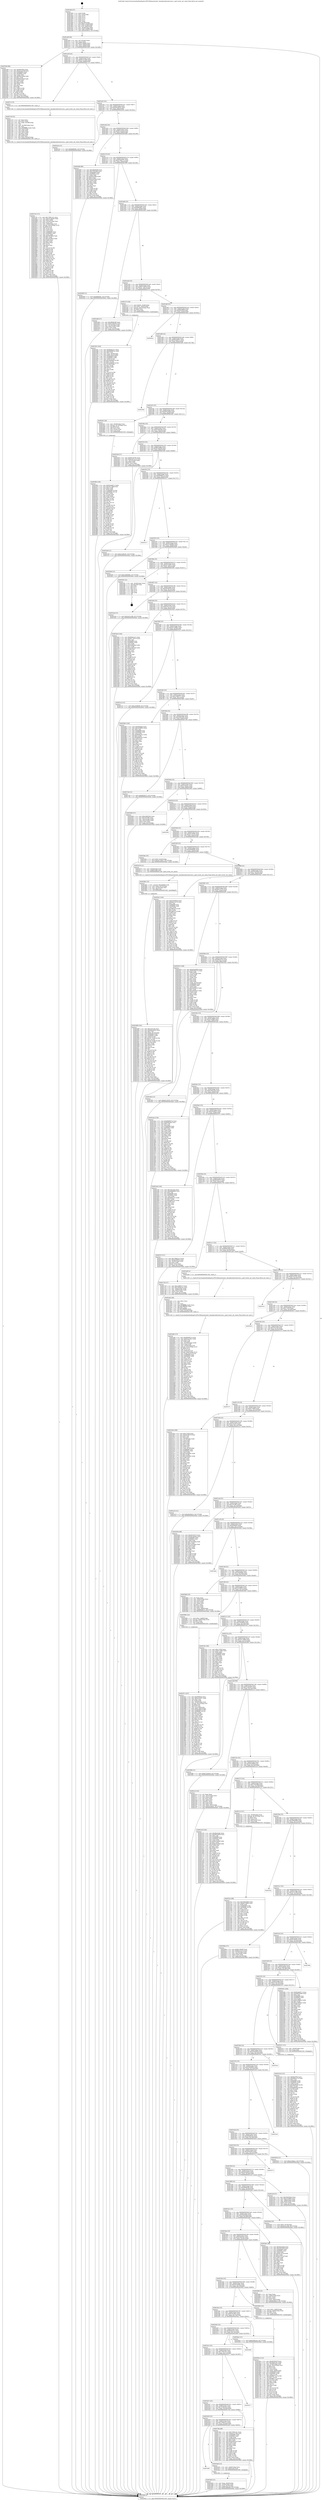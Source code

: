 digraph "0x401de0" {
  label = "0x401de0 (/mnt/c/Users/mathe/Desktop/tcc/POCII/binaries/extr_linuxkerneleventscore.c_perf_event_set_clock_Final-ollvm.out::main(0))"
  labelloc = "t"
  node[shape=record]

  Entry [label="",width=0.3,height=0.3,shape=circle,fillcolor=black,style=filled]
  "0x401e0f" [label="{
     0x401e0f [26]\l
     | [instrs]\l
     &nbsp;&nbsp;0x401e0f \<+3\>: mov -0x7c(%rbp),%eax\l
     &nbsp;&nbsp;0x401e12 \<+2\>: mov %eax,%ecx\l
     &nbsp;&nbsp;0x401e14 \<+6\>: sub $0x821d6af0,%ecx\l
     &nbsp;&nbsp;0x401e1a \<+3\>: mov %eax,-0x80(%rbp)\l
     &nbsp;&nbsp;0x401e1d \<+6\>: mov %ecx,-0x84(%rbp)\l
     &nbsp;&nbsp;0x401e23 \<+6\>: je 00000000004032b9 \<main+0x14d9\>\l
  }"]
  "0x4032b9" [label="{
     0x4032b9 [88]\l
     | [instrs]\l
     &nbsp;&nbsp;0x4032b9 \<+5\>: mov $0x8ef1ff3d,%eax\l
     &nbsp;&nbsp;0x4032be \<+5\>: mov $0x423cb7df,%ecx\l
     &nbsp;&nbsp;0x4032c3 \<+7\>: mov 0x406068,%edx\l
     &nbsp;&nbsp;0x4032ca \<+7\>: mov 0x40606c,%esi\l
     &nbsp;&nbsp;0x4032d1 \<+2\>: mov %edx,%edi\l
     &nbsp;&nbsp;0x4032d3 \<+6\>: add $0x65b2a0a6,%edi\l
     &nbsp;&nbsp;0x4032d9 \<+3\>: sub $0x1,%edi\l
     &nbsp;&nbsp;0x4032dc \<+6\>: sub $0x65b2a0a6,%edi\l
     &nbsp;&nbsp;0x4032e2 \<+3\>: imul %edi,%edx\l
     &nbsp;&nbsp;0x4032e5 \<+3\>: and $0x1,%edx\l
     &nbsp;&nbsp;0x4032e8 \<+3\>: cmp $0x0,%edx\l
     &nbsp;&nbsp;0x4032eb \<+4\>: sete %r8b\l
     &nbsp;&nbsp;0x4032ef \<+3\>: cmp $0xa,%esi\l
     &nbsp;&nbsp;0x4032f2 \<+4\>: setl %r9b\l
     &nbsp;&nbsp;0x4032f6 \<+3\>: mov %r8b,%r10b\l
     &nbsp;&nbsp;0x4032f9 \<+3\>: and %r9b,%r10b\l
     &nbsp;&nbsp;0x4032fc \<+3\>: xor %r9b,%r8b\l
     &nbsp;&nbsp;0x4032ff \<+3\>: or %r8b,%r10b\l
     &nbsp;&nbsp;0x403302 \<+4\>: test $0x1,%r10b\l
     &nbsp;&nbsp;0x403306 \<+3\>: cmovne %ecx,%eax\l
     &nbsp;&nbsp;0x403309 \<+3\>: mov %eax,-0x7c(%rbp)\l
     &nbsp;&nbsp;0x40330c \<+5\>: jmp 000000000040364d \<main+0x186d\>\l
  }"]
  "0x401e29" [label="{
     0x401e29 [25]\l
     | [instrs]\l
     &nbsp;&nbsp;0x401e29 \<+5\>: jmp 0000000000401e2e \<main+0x4e\>\l
     &nbsp;&nbsp;0x401e2e \<+3\>: mov -0x80(%rbp),%eax\l
     &nbsp;&nbsp;0x401e31 \<+5\>: sub $0x83c257d6,%eax\l
     &nbsp;&nbsp;0x401e36 \<+6\>: mov %eax,-0x88(%rbp)\l
     &nbsp;&nbsp;0x401e3c \<+6\>: je 00000000004027c3 \<main+0x9e3\>\l
  }"]
  Exit [label="",width=0.3,height=0.3,shape=circle,fillcolor=black,style=filled,peripheries=2]
  "0x4027c3" [label="{
     0x4027c3 [5]\l
     | [instrs]\l
     &nbsp;&nbsp;0x4027c3 \<+5\>: call 0000000000401160 \<next_i\>\l
     | [calls]\l
     &nbsp;&nbsp;0x401160 \{1\} (/mnt/c/Users/mathe/Desktop/tcc/POCII/binaries/extr_linuxkerneleventscore.c_perf_event_set_clock_Final-ollvm.out::next_i)\l
  }"]
  "0x401e42" [label="{
     0x401e42 [25]\l
     | [instrs]\l
     &nbsp;&nbsp;0x401e42 \<+5\>: jmp 0000000000401e47 \<main+0x67\>\l
     &nbsp;&nbsp;0x401e47 \<+3\>: mov -0x80(%rbp),%eax\l
     &nbsp;&nbsp;0x401e4a \<+5\>: sub $0x844c8420,%eax\l
     &nbsp;&nbsp;0x401e4f \<+6\>: mov %eax,-0x8c(%rbp)\l
     &nbsp;&nbsp;0x401e55 \<+6\>: je 0000000000402e3a \<main+0x105a\>\l
  }"]
  "0x40331d" [label="{
     0x40331d [152]\l
     | [instrs]\l
     &nbsp;&nbsp;0x40331d \<+5\>: mov $0x8ef1ff3d,%ecx\l
     &nbsp;&nbsp;0x403322 \<+5\>: mov $0xdd6acc74,%edx\l
     &nbsp;&nbsp;0x403327 \<+3\>: mov $0x1,%sil\l
     &nbsp;&nbsp;0x40332a \<+8\>: mov 0x406068,%r8d\l
     &nbsp;&nbsp;0x403332 \<+8\>: mov 0x40606c,%r9d\l
     &nbsp;&nbsp;0x40333a \<+3\>: mov %r8d,%r10d\l
     &nbsp;&nbsp;0x40333d \<+7\>: add $0x4fa6f59d,%r10d\l
     &nbsp;&nbsp;0x403344 \<+4\>: sub $0x1,%r10d\l
     &nbsp;&nbsp;0x403348 \<+7\>: sub $0x4fa6f59d,%r10d\l
     &nbsp;&nbsp;0x40334f \<+4\>: imul %r10d,%r8d\l
     &nbsp;&nbsp;0x403353 \<+4\>: and $0x1,%r8d\l
     &nbsp;&nbsp;0x403357 \<+4\>: cmp $0x0,%r8d\l
     &nbsp;&nbsp;0x40335b \<+4\>: sete %r11b\l
     &nbsp;&nbsp;0x40335f \<+4\>: cmp $0xa,%r9d\l
     &nbsp;&nbsp;0x403363 \<+3\>: setl %bl\l
     &nbsp;&nbsp;0x403366 \<+3\>: mov %r11b,%r14b\l
     &nbsp;&nbsp;0x403369 \<+4\>: xor $0xff,%r14b\l
     &nbsp;&nbsp;0x40336d \<+3\>: mov %bl,%r15b\l
     &nbsp;&nbsp;0x403370 \<+4\>: xor $0xff,%r15b\l
     &nbsp;&nbsp;0x403374 \<+4\>: xor $0x1,%sil\l
     &nbsp;&nbsp;0x403378 \<+3\>: mov %r14b,%r12b\l
     &nbsp;&nbsp;0x40337b \<+4\>: and $0xff,%r12b\l
     &nbsp;&nbsp;0x40337f \<+3\>: and %sil,%r11b\l
     &nbsp;&nbsp;0x403382 \<+3\>: mov %r15b,%r13b\l
     &nbsp;&nbsp;0x403385 \<+4\>: and $0xff,%r13b\l
     &nbsp;&nbsp;0x403389 \<+3\>: and %sil,%bl\l
     &nbsp;&nbsp;0x40338c \<+3\>: or %r11b,%r12b\l
     &nbsp;&nbsp;0x40338f \<+3\>: or %bl,%r13b\l
     &nbsp;&nbsp;0x403392 \<+3\>: xor %r13b,%r12b\l
     &nbsp;&nbsp;0x403395 \<+3\>: or %r15b,%r14b\l
     &nbsp;&nbsp;0x403398 \<+4\>: xor $0xff,%r14b\l
     &nbsp;&nbsp;0x40339c \<+4\>: or $0x1,%sil\l
     &nbsp;&nbsp;0x4033a0 \<+3\>: and %sil,%r14b\l
     &nbsp;&nbsp;0x4033a3 \<+3\>: or %r14b,%r12b\l
     &nbsp;&nbsp;0x4033a6 \<+4\>: test $0x1,%r12b\l
     &nbsp;&nbsp;0x4033aa \<+3\>: cmovne %edx,%ecx\l
     &nbsp;&nbsp;0x4033ad \<+3\>: mov %ecx,-0x7c(%rbp)\l
     &nbsp;&nbsp;0x4033b0 \<+5\>: jmp 000000000040364d \<main+0x186d\>\l
  }"]
  "0x402e3a" [label="{
     0x402e3a [12]\l
     | [instrs]\l
     &nbsp;&nbsp;0x402e3a \<+7\>: movl $0x8dbfc9f1,-0x7c(%rbp)\l
     &nbsp;&nbsp;0x402e41 \<+5\>: jmp 000000000040364d \<main+0x186d\>\l
  }"]
  "0x401e5b" [label="{
     0x401e5b [25]\l
     | [instrs]\l
     &nbsp;&nbsp;0x401e5b \<+5\>: jmp 0000000000401e60 \<main+0x80\>\l
     &nbsp;&nbsp;0x401e60 \<+3\>: mov -0x80(%rbp),%eax\l
     &nbsp;&nbsp;0x401e63 \<+5\>: sub $0x85c3c414,%eax\l
     &nbsp;&nbsp;0x401e68 \<+6\>: mov %eax,-0x90(%rbp)\l
     &nbsp;&nbsp;0x401e6e \<+6\>: je 00000000004030d9 \<main+0x12f9\>\l
  }"]
  "0x40314c" [label="{
     0x40314c [89]\l
     | [instrs]\l
     &nbsp;&nbsp;0x40314c \<+5\>: mov $0x3dbe0e69,%edx\l
     &nbsp;&nbsp;0x403151 \<+5\>: mov $0xb4116685,%esi\l
     &nbsp;&nbsp;0x403156 \<+3\>: xor %r8d,%r8d\l
     &nbsp;&nbsp;0x403159 \<+8\>: mov 0x406068,%r9d\l
     &nbsp;&nbsp;0x403161 \<+8\>: mov 0x40606c,%r10d\l
     &nbsp;&nbsp;0x403169 \<+4\>: sub $0x1,%r8d\l
     &nbsp;&nbsp;0x40316d \<+3\>: mov %r9d,%r11d\l
     &nbsp;&nbsp;0x403170 \<+3\>: add %r8d,%r11d\l
     &nbsp;&nbsp;0x403173 \<+4\>: imul %r11d,%r9d\l
     &nbsp;&nbsp;0x403177 \<+4\>: and $0x1,%r9d\l
     &nbsp;&nbsp;0x40317b \<+4\>: cmp $0x0,%r9d\l
     &nbsp;&nbsp;0x40317f \<+3\>: sete %bl\l
     &nbsp;&nbsp;0x403182 \<+4\>: cmp $0xa,%r10d\l
     &nbsp;&nbsp;0x403186 \<+4\>: setl %r14b\l
     &nbsp;&nbsp;0x40318a \<+3\>: mov %bl,%r15b\l
     &nbsp;&nbsp;0x40318d \<+3\>: and %r14b,%r15b\l
     &nbsp;&nbsp;0x403190 \<+3\>: xor %r14b,%bl\l
     &nbsp;&nbsp;0x403193 \<+3\>: or %bl,%r15b\l
     &nbsp;&nbsp;0x403196 \<+4\>: test $0x1,%r15b\l
     &nbsp;&nbsp;0x40319a \<+3\>: cmovne %esi,%edx\l
     &nbsp;&nbsp;0x40319d \<+3\>: mov %edx,-0x7c(%rbp)\l
     &nbsp;&nbsp;0x4031a0 \<+5\>: jmp 000000000040364d \<main+0x186d\>\l
  }"]
  "0x4030d9" [label="{
     0x4030d9 [88]\l
     | [instrs]\l
     &nbsp;&nbsp;0x4030d9 \<+5\>: mov $0x3dbe0e69,%eax\l
     &nbsp;&nbsp;0x4030de \<+5\>: mov $0x379334bf,%ecx\l
     &nbsp;&nbsp;0x4030e3 \<+7\>: mov 0x406068,%edx\l
     &nbsp;&nbsp;0x4030ea \<+7\>: mov 0x40606c,%esi\l
     &nbsp;&nbsp;0x4030f1 \<+2\>: mov %edx,%edi\l
     &nbsp;&nbsp;0x4030f3 \<+6\>: sub $0xb2b19bcf,%edi\l
     &nbsp;&nbsp;0x4030f9 \<+3\>: sub $0x1,%edi\l
     &nbsp;&nbsp;0x4030fc \<+6\>: add $0xb2b19bcf,%edi\l
     &nbsp;&nbsp;0x403102 \<+3\>: imul %edi,%edx\l
     &nbsp;&nbsp;0x403105 \<+3\>: and $0x1,%edx\l
     &nbsp;&nbsp;0x403108 \<+3\>: cmp $0x0,%edx\l
     &nbsp;&nbsp;0x40310b \<+4\>: sete %r8b\l
     &nbsp;&nbsp;0x40310f \<+3\>: cmp $0xa,%esi\l
     &nbsp;&nbsp;0x403112 \<+4\>: setl %r9b\l
     &nbsp;&nbsp;0x403116 \<+3\>: mov %r8b,%r10b\l
     &nbsp;&nbsp;0x403119 \<+3\>: and %r9b,%r10b\l
     &nbsp;&nbsp;0x40311c \<+3\>: xor %r9b,%r8b\l
     &nbsp;&nbsp;0x40311f \<+3\>: or %r8b,%r10b\l
     &nbsp;&nbsp;0x403122 \<+4\>: test $0x1,%r10b\l
     &nbsp;&nbsp;0x403126 \<+3\>: cmovne %ecx,%eax\l
     &nbsp;&nbsp;0x403129 \<+3\>: mov %eax,-0x7c(%rbp)\l
     &nbsp;&nbsp;0x40312c \<+5\>: jmp 000000000040364d \<main+0x186d\>\l
  }"]
  "0x401e74" [label="{
     0x401e74 [25]\l
     | [instrs]\l
     &nbsp;&nbsp;0x401e74 \<+5\>: jmp 0000000000401e79 \<main+0x99\>\l
     &nbsp;&nbsp;0x401e79 \<+3\>: mov -0x80(%rbp),%eax\l
     &nbsp;&nbsp;0x401e7c \<+5\>: sub $0x876d4772,%eax\l
     &nbsp;&nbsp;0x401e81 \<+6\>: mov %eax,-0x94(%rbp)\l
     &nbsp;&nbsp;0x401e87 \<+6\>: je 000000000040309f \<main+0x12bf\>\l
  }"]
  "0x402f0b" [label="{
     0x402f0b [139]\l
     | [instrs]\l
     &nbsp;&nbsp;0x402f0b \<+5\>: mov $0x95ab4671,%edx\l
     &nbsp;&nbsp;0x402f10 \<+5\>: mov $0x2b178dbf,%esi\l
     &nbsp;&nbsp;0x402f15 \<+3\>: mov $0x1,%r8b\l
     &nbsp;&nbsp;0x402f18 \<+3\>: xor %r9d,%r9d\l
     &nbsp;&nbsp;0x402f1b \<+8\>: mov 0x406068,%r10d\l
     &nbsp;&nbsp;0x402f23 \<+8\>: mov 0x40606c,%r11d\l
     &nbsp;&nbsp;0x402f2b \<+4\>: sub $0x1,%r9d\l
     &nbsp;&nbsp;0x402f2f \<+3\>: mov %r10d,%ebx\l
     &nbsp;&nbsp;0x402f32 \<+3\>: add %r9d,%ebx\l
     &nbsp;&nbsp;0x402f35 \<+4\>: imul %ebx,%r10d\l
     &nbsp;&nbsp;0x402f39 \<+4\>: and $0x1,%r10d\l
     &nbsp;&nbsp;0x402f3d \<+4\>: cmp $0x0,%r10d\l
     &nbsp;&nbsp;0x402f41 \<+4\>: sete %r14b\l
     &nbsp;&nbsp;0x402f45 \<+4\>: cmp $0xa,%r11d\l
     &nbsp;&nbsp;0x402f49 \<+4\>: setl %r15b\l
     &nbsp;&nbsp;0x402f4d \<+3\>: mov %r14b,%r12b\l
     &nbsp;&nbsp;0x402f50 \<+4\>: xor $0xff,%r12b\l
     &nbsp;&nbsp;0x402f54 \<+3\>: mov %r15b,%r13b\l
     &nbsp;&nbsp;0x402f57 \<+4\>: xor $0xff,%r13b\l
     &nbsp;&nbsp;0x402f5b \<+4\>: xor $0x1,%r8b\l
     &nbsp;&nbsp;0x402f5f \<+3\>: mov %r12b,%al\l
     &nbsp;&nbsp;0x402f62 \<+2\>: and $0xff,%al\l
     &nbsp;&nbsp;0x402f64 \<+3\>: and %r8b,%r14b\l
     &nbsp;&nbsp;0x402f67 \<+3\>: mov %r13b,%cl\l
     &nbsp;&nbsp;0x402f6a \<+3\>: and $0xff,%cl\l
     &nbsp;&nbsp;0x402f6d \<+3\>: and %r8b,%r15b\l
     &nbsp;&nbsp;0x402f70 \<+3\>: or %r14b,%al\l
     &nbsp;&nbsp;0x402f73 \<+3\>: or %r15b,%cl\l
     &nbsp;&nbsp;0x402f76 \<+2\>: xor %cl,%al\l
     &nbsp;&nbsp;0x402f78 \<+3\>: or %r13b,%r12b\l
     &nbsp;&nbsp;0x402f7b \<+4\>: xor $0xff,%r12b\l
     &nbsp;&nbsp;0x402f7f \<+4\>: or $0x1,%r8b\l
     &nbsp;&nbsp;0x402f83 \<+3\>: and %r8b,%r12b\l
     &nbsp;&nbsp;0x402f86 \<+3\>: or %r12b,%al\l
     &nbsp;&nbsp;0x402f89 \<+2\>: test $0x1,%al\l
     &nbsp;&nbsp;0x402f8b \<+3\>: cmovne %esi,%edx\l
     &nbsp;&nbsp;0x402f8e \<+3\>: mov %edx,-0x7c(%rbp)\l
     &nbsp;&nbsp;0x402f91 \<+5\>: jmp 000000000040364d \<main+0x186d\>\l
  }"]
  "0x40309f" [label="{
     0x40309f [12]\l
     | [instrs]\l
     &nbsp;&nbsp;0x40309f \<+7\>: movl $0x8dbfc9f1,-0x7c(%rbp)\l
     &nbsp;&nbsp;0x4030a6 \<+5\>: jmp 000000000040364d \<main+0x186d\>\l
  }"]
  "0x401e8d" [label="{
     0x401e8d [25]\l
     | [instrs]\l
     &nbsp;&nbsp;0x401e8d \<+5\>: jmp 0000000000401e92 \<main+0xb2\>\l
     &nbsp;&nbsp;0x401e92 \<+3\>: mov -0x80(%rbp),%eax\l
     &nbsp;&nbsp;0x401e95 \<+5\>: sub $0x8dbfc9f1,%eax\l
     &nbsp;&nbsp;0x401e9a \<+6\>: mov %eax,-0x98(%rbp)\l
     &nbsp;&nbsp;0x401ea0 \<+6\>: je 0000000000402e46 \<main+0x1066\>\l
  }"]
  "0x402d99" [label="{
     0x402d99 [161]\l
     | [instrs]\l
     &nbsp;&nbsp;0x402d99 \<+5\>: mov $0x2cd119a,%esi\l
     &nbsp;&nbsp;0x402d9e \<+5\>: mov $0x844c8420,%ecx\l
     &nbsp;&nbsp;0x402da3 \<+2\>: mov $0x1,%dl\l
     &nbsp;&nbsp;0x402da5 \<+7\>: movl $0x0,-0x74(%rbp)\l
     &nbsp;&nbsp;0x402dac \<+8\>: mov 0x406068,%r8d\l
     &nbsp;&nbsp;0x402db4 \<+8\>: mov 0x40606c,%r9d\l
     &nbsp;&nbsp;0x402dbc \<+3\>: mov %r8d,%r10d\l
     &nbsp;&nbsp;0x402dbf \<+7\>: add $0x5477b5fd,%r10d\l
     &nbsp;&nbsp;0x402dc6 \<+4\>: sub $0x1,%r10d\l
     &nbsp;&nbsp;0x402dca \<+7\>: sub $0x5477b5fd,%r10d\l
     &nbsp;&nbsp;0x402dd1 \<+4\>: imul %r10d,%r8d\l
     &nbsp;&nbsp;0x402dd5 \<+4\>: and $0x1,%r8d\l
     &nbsp;&nbsp;0x402dd9 \<+4\>: cmp $0x0,%r8d\l
     &nbsp;&nbsp;0x402ddd \<+4\>: sete %r11b\l
     &nbsp;&nbsp;0x402de1 \<+4\>: cmp $0xa,%r9d\l
     &nbsp;&nbsp;0x402de5 \<+3\>: setl %bl\l
     &nbsp;&nbsp;0x402de8 \<+3\>: mov %r11b,%r14b\l
     &nbsp;&nbsp;0x402deb \<+4\>: xor $0xff,%r14b\l
     &nbsp;&nbsp;0x402def \<+3\>: mov %bl,%r15b\l
     &nbsp;&nbsp;0x402df2 \<+4\>: xor $0xff,%r15b\l
     &nbsp;&nbsp;0x402df6 \<+3\>: xor $0x0,%dl\l
     &nbsp;&nbsp;0x402df9 \<+3\>: mov %r14b,%r12b\l
     &nbsp;&nbsp;0x402dfc \<+4\>: and $0x0,%r12b\l
     &nbsp;&nbsp;0x402e00 \<+3\>: and %dl,%r11b\l
     &nbsp;&nbsp;0x402e03 \<+3\>: mov %r15b,%r13b\l
     &nbsp;&nbsp;0x402e06 \<+4\>: and $0x0,%r13b\l
     &nbsp;&nbsp;0x402e0a \<+2\>: and %dl,%bl\l
     &nbsp;&nbsp;0x402e0c \<+3\>: or %r11b,%r12b\l
     &nbsp;&nbsp;0x402e0f \<+3\>: or %bl,%r13b\l
     &nbsp;&nbsp;0x402e12 \<+3\>: xor %r13b,%r12b\l
     &nbsp;&nbsp;0x402e15 \<+3\>: or %r15b,%r14b\l
     &nbsp;&nbsp;0x402e18 \<+4\>: xor $0xff,%r14b\l
     &nbsp;&nbsp;0x402e1c \<+3\>: or $0x0,%dl\l
     &nbsp;&nbsp;0x402e1f \<+3\>: and %dl,%r14b\l
     &nbsp;&nbsp;0x402e22 \<+3\>: or %r14b,%r12b\l
     &nbsp;&nbsp;0x402e25 \<+4\>: test $0x1,%r12b\l
     &nbsp;&nbsp;0x402e29 \<+3\>: cmovne %ecx,%esi\l
     &nbsp;&nbsp;0x402e2c \<+3\>: mov %esi,-0x7c(%rbp)\l
     &nbsp;&nbsp;0x402e2f \<+6\>: mov %eax,-0x194(%rbp)\l
     &nbsp;&nbsp;0x402e35 \<+5\>: jmp 000000000040364d \<main+0x186d\>\l
  }"]
  "0x402e46" [label="{
     0x402e46 [27]\l
     | [instrs]\l
     &nbsp;&nbsp;0x402e46 \<+5\>: mov $0x4f8ddc88,%eax\l
     &nbsp;&nbsp;0x402e4b \<+5\>: mov $0x41e4be5b,%ecx\l
     &nbsp;&nbsp;0x402e50 \<+3\>: mov -0x74(%rbp),%edx\l
     &nbsp;&nbsp;0x402e53 \<+3\>: cmp -0x4c(%rbp),%edx\l
     &nbsp;&nbsp;0x402e56 \<+3\>: cmovl %ecx,%eax\l
     &nbsp;&nbsp;0x402e59 \<+3\>: mov %eax,-0x7c(%rbp)\l
     &nbsp;&nbsp;0x402e5c \<+5\>: jmp 000000000040364d \<main+0x186d\>\l
  }"]
  "0x401ea6" [label="{
     0x401ea6 [25]\l
     | [instrs]\l
     &nbsp;&nbsp;0x401ea6 \<+5\>: jmp 0000000000401eab \<main+0xcb\>\l
     &nbsp;&nbsp;0x401eab \<+3\>: mov -0x80(%rbp),%eax\l
     &nbsp;&nbsp;0x401eae \<+5\>: sub $0x8e77d079,%eax\l
     &nbsp;&nbsp;0x401eb3 \<+6\>: mov %eax,-0x9c(%rbp)\l
     &nbsp;&nbsp;0x401eb9 \<+6\>: je 0000000000402573 \<main+0x793\>\l
  }"]
  "0x402d82" [label="{
     0x402d82 [23]\l
     | [instrs]\l
     &nbsp;&nbsp;0x402d82 \<+10\>: movabs $0x4040b6,%rdi\l
     &nbsp;&nbsp;0x402d8c \<+3\>: mov %eax,-0x70(%rbp)\l
     &nbsp;&nbsp;0x402d8f \<+3\>: mov -0x70(%rbp),%esi\l
     &nbsp;&nbsp;0x402d92 \<+2\>: mov $0x0,%al\l
     &nbsp;&nbsp;0x402d94 \<+5\>: call 0000000000401040 \<printf@plt\>\l
     | [calls]\l
     &nbsp;&nbsp;0x401040 \{1\} (unknown)\l
  }"]
  "0x402573" [label="{
     0x402573 [30]\l
     | [instrs]\l
     &nbsp;&nbsp;0x402573 \<+7\>: movl $0x64,-0x48(%rbp)\l
     &nbsp;&nbsp;0x40257a \<+7\>: movl $0x1,-0x4c(%rbp)\l
     &nbsp;&nbsp;0x402581 \<+4\>: movslq -0x4c(%rbp),%rax\l
     &nbsp;&nbsp;0x402585 \<+4\>: shl $0x4,%rax\l
     &nbsp;&nbsp;0x402589 \<+3\>: mov %rax,%rdi\l
     &nbsp;&nbsp;0x40258c \<+5\>: call 0000000000401050 \<malloc@plt\>\l
     | [calls]\l
     &nbsp;&nbsp;0x401050 \{1\} (unknown)\l
  }"]
  "0x401ebf" [label="{
     0x401ebf [25]\l
     | [instrs]\l
     &nbsp;&nbsp;0x401ebf \<+5\>: jmp 0000000000401ec4 \<main+0xe4\>\l
     &nbsp;&nbsp;0x401ec4 \<+3\>: mov -0x80(%rbp),%eax\l
     &nbsp;&nbsp;0x401ec7 \<+5\>: sub $0x8ef1ff3d,%eax\l
     &nbsp;&nbsp;0x401ecc \<+6\>: mov %eax,-0xa0(%rbp)\l
     &nbsp;&nbsp;0x401ed2 \<+6\>: je 000000000040363a \<main+0x185a\>\l
  }"]
  "0x402afd" [label="{
     0x402afd [175]\l
     | [instrs]\l
     &nbsp;&nbsp;0x402afd \<+5\>: mov $0x9948937e,%ecx\l
     &nbsp;&nbsp;0x402b02 \<+5\>: mov $0x654c3fe2,%edx\l
     &nbsp;&nbsp;0x402b07 \<+3\>: mov $0x1,%sil\l
     &nbsp;&nbsp;0x402b0a \<+2\>: xor %edi,%edi\l
     &nbsp;&nbsp;0x402b0c \<+7\>: mov -0x190(%rbp),%r8d\l
     &nbsp;&nbsp;0x402b13 \<+4\>: imul %eax,%r8d\l
     &nbsp;&nbsp;0x402b17 \<+4\>: mov -0x58(%rbp),%r9\l
     &nbsp;&nbsp;0x402b1b \<+4\>: movslq -0x5c(%rbp),%r10\l
     &nbsp;&nbsp;0x402b1f \<+4\>: shl $0x4,%r10\l
     &nbsp;&nbsp;0x402b23 \<+3\>: add %r10,%r9\l
     &nbsp;&nbsp;0x402b26 \<+4\>: mov 0x8(%r9),%r9\l
     &nbsp;&nbsp;0x402b2a \<+4\>: movslq -0x6c(%rbp),%r10\l
     &nbsp;&nbsp;0x402b2e \<+4\>: mov %r8d,(%r9,%r10,4)\l
     &nbsp;&nbsp;0x402b32 \<+7\>: mov 0x406068,%eax\l
     &nbsp;&nbsp;0x402b39 \<+8\>: mov 0x40606c,%r8d\l
     &nbsp;&nbsp;0x402b41 \<+3\>: sub $0x1,%edi\l
     &nbsp;&nbsp;0x402b44 \<+3\>: mov %eax,%r11d\l
     &nbsp;&nbsp;0x402b47 \<+3\>: add %edi,%r11d\l
     &nbsp;&nbsp;0x402b4a \<+4\>: imul %r11d,%eax\l
     &nbsp;&nbsp;0x402b4e \<+3\>: and $0x1,%eax\l
     &nbsp;&nbsp;0x402b51 \<+3\>: cmp $0x0,%eax\l
     &nbsp;&nbsp;0x402b54 \<+3\>: sete %bl\l
     &nbsp;&nbsp;0x402b57 \<+4\>: cmp $0xa,%r8d\l
     &nbsp;&nbsp;0x402b5b \<+4\>: setl %r14b\l
     &nbsp;&nbsp;0x402b5f \<+3\>: mov %bl,%r15b\l
     &nbsp;&nbsp;0x402b62 \<+4\>: xor $0xff,%r15b\l
     &nbsp;&nbsp;0x402b66 \<+3\>: mov %r14b,%r12b\l
     &nbsp;&nbsp;0x402b69 \<+4\>: xor $0xff,%r12b\l
     &nbsp;&nbsp;0x402b6d \<+4\>: xor $0x1,%sil\l
     &nbsp;&nbsp;0x402b71 \<+3\>: mov %r15b,%r13b\l
     &nbsp;&nbsp;0x402b74 \<+4\>: and $0xff,%r13b\l
     &nbsp;&nbsp;0x402b78 \<+3\>: and %sil,%bl\l
     &nbsp;&nbsp;0x402b7b \<+3\>: mov %r12b,%al\l
     &nbsp;&nbsp;0x402b7e \<+2\>: and $0xff,%al\l
     &nbsp;&nbsp;0x402b80 \<+3\>: and %sil,%r14b\l
     &nbsp;&nbsp;0x402b83 \<+3\>: or %bl,%r13b\l
     &nbsp;&nbsp;0x402b86 \<+3\>: or %r14b,%al\l
     &nbsp;&nbsp;0x402b89 \<+3\>: xor %al,%r13b\l
     &nbsp;&nbsp;0x402b8c \<+3\>: or %r12b,%r15b\l
     &nbsp;&nbsp;0x402b8f \<+4\>: xor $0xff,%r15b\l
     &nbsp;&nbsp;0x402b93 \<+4\>: or $0x1,%sil\l
     &nbsp;&nbsp;0x402b97 \<+3\>: and %sil,%r15b\l
     &nbsp;&nbsp;0x402b9a \<+3\>: or %r15b,%r13b\l
     &nbsp;&nbsp;0x402b9d \<+4\>: test $0x1,%r13b\l
     &nbsp;&nbsp;0x402ba1 \<+3\>: cmovne %edx,%ecx\l
     &nbsp;&nbsp;0x402ba4 \<+3\>: mov %ecx,-0x7c(%rbp)\l
     &nbsp;&nbsp;0x402ba7 \<+5\>: jmp 000000000040364d \<main+0x186d\>\l
  }"]
  "0x40363a" [label="{
     0x40363a\l
  }", style=dashed]
  "0x401ed8" [label="{
     0x401ed8 [25]\l
     | [instrs]\l
     &nbsp;&nbsp;0x401ed8 \<+5\>: jmp 0000000000401edd \<main+0xfd\>\l
     &nbsp;&nbsp;0x401edd \<+3\>: mov -0x80(%rbp),%eax\l
     &nbsp;&nbsp;0x401ee0 \<+5\>: sub $0x95ab4671,%eax\l
     &nbsp;&nbsp;0x401ee5 \<+6\>: mov %eax,-0xa4(%rbp)\l
     &nbsp;&nbsp;0x401eeb \<+6\>: je 00000000004035bb \<main+0x17db\>\l
  }"]
  "0x402ad5" [label="{
     0x402ad5 [40]\l
     | [instrs]\l
     &nbsp;&nbsp;0x402ad5 \<+5\>: mov $0x2,%ecx\l
     &nbsp;&nbsp;0x402ada \<+1\>: cltd\l
     &nbsp;&nbsp;0x402adb \<+2\>: idiv %ecx\l
     &nbsp;&nbsp;0x402add \<+6\>: imul $0xfffffffe,%edx,%ecx\l
     &nbsp;&nbsp;0x402ae3 \<+6\>: add $0x2ffbf065,%ecx\l
     &nbsp;&nbsp;0x402ae9 \<+3\>: add $0x1,%ecx\l
     &nbsp;&nbsp;0x402aec \<+6\>: sub $0x2ffbf065,%ecx\l
     &nbsp;&nbsp;0x402af2 \<+6\>: mov %ecx,-0x190(%rbp)\l
     &nbsp;&nbsp;0x402af8 \<+5\>: call 0000000000401160 \<next_i\>\l
     | [calls]\l
     &nbsp;&nbsp;0x401160 \{1\} (/mnt/c/Users/mathe/Desktop/tcc/POCII/binaries/extr_linuxkerneleventscore.c_perf_event_set_clock_Final-ollvm.out::next_i)\l
  }"]
  "0x4035bb" [label="{
     0x4035bb\l
  }", style=dashed]
  "0x401ef1" [label="{
     0x401ef1 [25]\l
     | [instrs]\l
     &nbsp;&nbsp;0x401ef1 \<+5\>: jmp 0000000000401ef6 \<main+0x116\>\l
     &nbsp;&nbsp;0x401ef6 \<+3\>: mov -0x80(%rbp),%eax\l
     &nbsp;&nbsp;0x401ef9 \<+5\>: sub $0x96916ed0,%eax\l
     &nbsp;&nbsp;0x401efe \<+6\>: mov %eax,-0xa8(%rbp)\l
     &nbsp;&nbsp;0x401f04 \<+6\>: je 0000000000402ef1 \<main+0x1111\>\l
  }"]
  "0x40297c" [label="{
     0x40297c [167]\l
     | [instrs]\l
     &nbsp;&nbsp;0x40297c \<+5\>: mov $0xd9df4ab,%ecx\l
     &nbsp;&nbsp;0x402981 \<+5\>: mov $0xac3a547,%edx\l
     &nbsp;&nbsp;0x402986 \<+3\>: mov $0x1,%sil\l
     &nbsp;&nbsp;0x402989 \<+3\>: xor %r8d,%r8d\l
     &nbsp;&nbsp;0x40298c \<+4\>: mov -0x58(%rbp),%rdi\l
     &nbsp;&nbsp;0x402990 \<+4\>: movslq -0x5c(%rbp),%r9\l
     &nbsp;&nbsp;0x402994 \<+4\>: shl $0x4,%r9\l
     &nbsp;&nbsp;0x402998 \<+3\>: add %r9,%rdi\l
     &nbsp;&nbsp;0x40299b \<+4\>: mov %rax,0x8(%rdi)\l
     &nbsp;&nbsp;0x40299f \<+7\>: movl $0x0,-0x6c(%rbp)\l
     &nbsp;&nbsp;0x4029a6 \<+8\>: mov 0x406068,%r10d\l
     &nbsp;&nbsp;0x4029ae \<+8\>: mov 0x40606c,%r11d\l
     &nbsp;&nbsp;0x4029b6 \<+4\>: sub $0x1,%r8d\l
     &nbsp;&nbsp;0x4029ba \<+3\>: mov %r10d,%ebx\l
     &nbsp;&nbsp;0x4029bd \<+3\>: add %r8d,%ebx\l
     &nbsp;&nbsp;0x4029c0 \<+4\>: imul %ebx,%r10d\l
     &nbsp;&nbsp;0x4029c4 \<+4\>: and $0x1,%r10d\l
     &nbsp;&nbsp;0x4029c8 \<+4\>: cmp $0x0,%r10d\l
     &nbsp;&nbsp;0x4029cc \<+4\>: sete %r14b\l
     &nbsp;&nbsp;0x4029d0 \<+4\>: cmp $0xa,%r11d\l
     &nbsp;&nbsp;0x4029d4 \<+4\>: setl %r15b\l
     &nbsp;&nbsp;0x4029d8 \<+3\>: mov %r14b,%r12b\l
     &nbsp;&nbsp;0x4029db \<+4\>: xor $0xff,%r12b\l
     &nbsp;&nbsp;0x4029df \<+3\>: mov %r15b,%r13b\l
     &nbsp;&nbsp;0x4029e2 \<+4\>: xor $0xff,%r13b\l
     &nbsp;&nbsp;0x4029e6 \<+4\>: xor $0x0,%sil\l
     &nbsp;&nbsp;0x4029ea \<+3\>: mov %r12b,%al\l
     &nbsp;&nbsp;0x4029ed \<+2\>: and $0x0,%al\l
     &nbsp;&nbsp;0x4029ef \<+3\>: and %sil,%r14b\l
     &nbsp;&nbsp;0x4029f2 \<+3\>: mov %r13b,%dil\l
     &nbsp;&nbsp;0x4029f5 \<+4\>: and $0x0,%dil\l
     &nbsp;&nbsp;0x4029f9 \<+3\>: and %sil,%r15b\l
     &nbsp;&nbsp;0x4029fc \<+3\>: or %r14b,%al\l
     &nbsp;&nbsp;0x4029ff \<+3\>: or %r15b,%dil\l
     &nbsp;&nbsp;0x402a02 \<+3\>: xor %dil,%al\l
     &nbsp;&nbsp;0x402a05 \<+3\>: or %r13b,%r12b\l
     &nbsp;&nbsp;0x402a08 \<+4\>: xor $0xff,%r12b\l
     &nbsp;&nbsp;0x402a0c \<+4\>: or $0x0,%sil\l
     &nbsp;&nbsp;0x402a10 \<+3\>: and %sil,%r12b\l
     &nbsp;&nbsp;0x402a13 \<+3\>: or %r12b,%al\l
     &nbsp;&nbsp;0x402a16 \<+2\>: test $0x1,%al\l
     &nbsp;&nbsp;0x402a18 \<+3\>: cmovne %edx,%ecx\l
     &nbsp;&nbsp;0x402a1b \<+3\>: mov %ecx,-0x7c(%rbp)\l
     &nbsp;&nbsp;0x402a1e \<+5\>: jmp 000000000040364d \<main+0x186d\>\l
  }"]
  "0x402ef1" [label="{
     0x402ef1 [26]\l
     | [instrs]\l
     &nbsp;&nbsp;0x402ef1 \<+4\>: mov -0x58(%rbp),%rax\l
     &nbsp;&nbsp;0x402ef5 \<+4\>: movslq -0x74(%rbp),%rcx\l
     &nbsp;&nbsp;0x402ef9 \<+4\>: shl $0x4,%rcx\l
     &nbsp;&nbsp;0x402efd \<+3\>: add %rcx,%rax\l
     &nbsp;&nbsp;0x402f00 \<+3\>: mov (%rax),%rax\l
     &nbsp;&nbsp;0x402f03 \<+3\>: mov %rax,%rdi\l
     &nbsp;&nbsp;0x402f06 \<+5\>: call 0000000000401030 \<free@plt\>\l
     | [calls]\l
     &nbsp;&nbsp;0x401030 \{1\} (unknown)\l
  }"]
  "0x401f0a" [label="{
     0x401f0a [25]\l
     | [instrs]\l
     &nbsp;&nbsp;0x401f0a \<+5\>: jmp 0000000000401f0f \<main+0x12f\>\l
     &nbsp;&nbsp;0x401f0f \<+3\>: mov -0x80(%rbp),%eax\l
     &nbsp;&nbsp;0x401f12 \<+5\>: sub $0x97b8aa46,%eax\l
     &nbsp;&nbsp;0x401f17 \<+6\>: mov %eax,-0xac(%rbp)\l
     &nbsp;&nbsp;0x401f1d \<+6\>: je 00000000004024c8 \<main+0x6e8\>\l
  }"]
  "0x4027fc" [label="{
     0x4027fc [172]\l
     | [instrs]\l
     &nbsp;&nbsp;0x4027fc \<+5\>: mov $0x72801c41,%ecx\l
     &nbsp;&nbsp;0x402801 \<+5\>: mov $0xa32a8ab0,%edx\l
     &nbsp;&nbsp;0x402806 \<+3\>: mov $0x1,%r8b\l
     &nbsp;&nbsp;0x402809 \<+6\>: mov -0x18c(%rbp),%esi\l
     &nbsp;&nbsp;0x40280f \<+3\>: imul %eax,%esi\l
     &nbsp;&nbsp;0x402812 \<+4\>: mov -0x58(%rbp),%r9\l
     &nbsp;&nbsp;0x402816 \<+4\>: movslq -0x5c(%rbp),%r10\l
     &nbsp;&nbsp;0x40281a \<+4\>: shl $0x4,%r10\l
     &nbsp;&nbsp;0x40281e \<+3\>: add %r10,%r9\l
     &nbsp;&nbsp;0x402821 \<+3\>: mov (%r9),%r9\l
     &nbsp;&nbsp;0x402824 \<+3\>: mov %esi,(%r9)\l
     &nbsp;&nbsp;0x402827 \<+7\>: mov 0x406068,%eax\l
     &nbsp;&nbsp;0x40282e \<+7\>: mov 0x40606c,%esi\l
     &nbsp;&nbsp;0x402835 \<+2\>: mov %eax,%edi\l
     &nbsp;&nbsp;0x402837 \<+6\>: add $0xc2659fc4,%edi\l
     &nbsp;&nbsp;0x40283d \<+3\>: sub $0x1,%edi\l
     &nbsp;&nbsp;0x402840 \<+6\>: sub $0xc2659fc4,%edi\l
     &nbsp;&nbsp;0x402846 \<+3\>: imul %edi,%eax\l
     &nbsp;&nbsp;0x402849 \<+3\>: and $0x1,%eax\l
     &nbsp;&nbsp;0x40284c \<+3\>: cmp $0x0,%eax\l
     &nbsp;&nbsp;0x40284f \<+4\>: sete %r11b\l
     &nbsp;&nbsp;0x402853 \<+3\>: cmp $0xa,%esi\l
     &nbsp;&nbsp;0x402856 \<+3\>: setl %bl\l
     &nbsp;&nbsp;0x402859 \<+3\>: mov %r11b,%r14b\l
     &nbsp;&nbsp;0x40285c \<+4\>: xor $0xff,%r14b\l
     &nbsp;&nbsp;0x402860 \<+3\>: mov %bl,%r15b\l
     &nbsp;&nbsp;0x402863 \<+4\>: xor $0xff,%r15b\l
     &nbsp;&nbsp;0x402867 \<+4\>: xor $0x0,%r8b\l
     &nbsp;&nbsp;0x40286b \<+3\>: mov %r14b,%r12b\l
     &nbsp;&nbsp;0x40286e \<+4\>: and $0x0,%r12b\l
     &nbsp;&nbsp;0x402872 \<+3\>: and %r8b,%r11b\l
     &nbsp;&nbsp;0x402875 \<+3\>: mov %r15b,%r13b\l
     &nbsp;&nbsp;0x402878 \<+4\>: and $0x0,%r13b\l
     &nbsp;&nbsp;0x40287c \<+3\>: and %r8b,%bl\l
     &nbsp;&nbsp;0x40287f \<+3\>: or %r11b,%r12b\l
     &nbsp;&nbsp;0x402882 \<+3\>: or %bl,%r13b\l
     &nbsp;&nbsp;0x402885 \<+3\>: xor %r13b,%r12b\l
     &nbsp;&nbsp;0x402888 \<+3\>: or %r15b,%r14b\l
     &nbsp;&nbsp;0x40288b \<+4\>: xor $0xff,%r14b\l
     &nbsp;&nbsp;0x40288f \<+4\>: or $0x0,%r8b\l
     &nbsp;&nbsp;0x402893 \<+3\>: and %r8b,%r14b\l
     &nbsp;&nbsp;0x402896 \<+3\>: or %r14b,%r12b\l
     &nbsp;&nbsp;0x402899 \<+4\>: test $0x1,%r12b\l
     &nbsp;&nbsp;0x40289d \<+3\>: cmovne %edx,%ecx\l
     &nbsp;&nbsp;0x4028a0 \<+3\>: mov %ecx,-0x7c(%rbp)\l
     &nbsp;&nbsp;0x4028a3 \<+5\>: jmp 000000000040364d \<main+0x186d\>\l
  }"]
  "0x4024c8" [label="{
     0x4024c8 [27]\l
     | [instrs]\l
     &nbsp;&nbsp;0x4024c8 \<+5\>: mov $0xfd7a0785,%eax\l
     &nbsp;&nbsp;0x4024cd \<+5\>: mov $0xb1b22c16,%ecx\l
     &nbsp;&nbsp;0x4024d2 \<+3\>: mov -0x2c(%rbp),%edx\l
     &nbsp;&nbsp;0x4024d5 \<+3\>: cmp $0x0,%edx\l
     &nbsp;&nbsp;0x4024d8 \<+3\>: cmove %ecx,%eax\l
     &nbsp;&nbsp;0x4024db \<+3\>: mov %eax,-0x7c(%rbp)\l
     &nbsp;&nbsp;0x4024de \<+5\>: jmp 000000000040364d \<main+0x186d\>\l
  }"]
  "0x401f23" [label="{
     0x401f23 [25]\l
     | [instrs]\l
     &nbsp;&nbsp;0x401f23 \<+5\>: jmp 0000000000401f28 \<main+0x148\>\l
     &nbsp;&nbsp;0x401f28 \<+3\>: mov -0x80(%rbp),%eax\l
     &nbsp;&nbsp;0x401f2b \<+5\>: sub $0x981b4f58,%eax\l
     &nbsp;&nbsp;0x401f30 \<+6\>: mov %eax,-0xb0(%rbp)\l
     &nbsp;&nbsp;0x401f36 \<+6\>: je 0000000000402cb9 \<main+0xed9\>\l
  }"]
  "0x4027c8" [label="{
     0x4027c8 [52]\l
     | [instrs]\l
     &nbsp;&nbsp;0x4027c8 \<+2\>: xor %ecx,%ecx\l
     &nbsp;&nbsp;0x4027ca \<+5\>: mov $0x2,%edx\l
     &nbsp;&nbsp;0x4027cf \<+6\>: mov %edx,-0x188(%rbp)\l
     &nbsp;&nbsp;0x4027d5 \<+1\>: cltd\l
     &nbsp;&nbsp;0x4027d6 \<+6\>: mov -0x188(%rbp),%esi\l
     &nbsp;&nbsp;0x4027dc \<+2\>: idiv %esi\l
     &nbsp;&nbsp;0x4027de \<+6\>: imul $0xfffffffe,%edx,%edx\l
     &nbsp;&nbsp;0x4027e4 \<+2\>: mov %ecx,%edi\l
     &nbsp;&nbsp;0x4027e6 \<+2\>: sub %edx,%edi\l
     &nbsp;&nbsp;0x4027e8 \<+2\>: mov %ecx,%edx\l
     &nbsp;&nbsp;0x4027ea \<+3\>: sub $0x1,%edx\l
     &nbsp;&nbsp;0x4027ed \<+2\>: add %edx,%edi\l
     &nbsp;&nbsp;0x4027ef \<+2\>: sub %edi,%ecx\l
     &nbsp;&nbsp;0x4027f1 \<+6\>: mov %ecx,-0x18c(%rbp)\l
     &nbsp;&nbsp;0x4027f7 \<+5\>: call 0000000000401160 \<next_i\>\l
     | [calls]\l
     &nbsp;&nbsp;0x401160 \{1\} (/mnt/c/Users/mathe/Desktop/tcc/POCII/binaries/extr_linuxkerneleventscore.c_perf_event_set_clock_Final-ollvm.out::next_i)\l
  }"]
  "0x402cb9" [label="{
     0x402cb9 [12]\l
     | [instrs]\l
     &nbsp;&nbsp;0x402cb9 \<+7\>: movl $0x31a83cd7,-0x7c(%rbp)\l
     &nbsp;&nbsp;0x402cc0 \<+5\>: jmp 000000000040364d \<main+0x186d\>\l
  }"]
  "0x401f3c" [label="{
     0x401f3c [25]\l
     | [instrs]\l
     &nbsp;&nbsp;0x401f3c \<+5\>: jmp 0000000000401f41 \<main+0x161\>\l
     &nbsp;&nbsp;0x401f41 \<+3\>: mov -0x80(%rbp),%eax\l
     &nbsp;&nbsp;0x401f44 \<+5\>: sub $0x9948937e,%eax\l
     &nbsp;&nbsp;0x401f49 \<+6\>: mov %eax,-0xb4(%rbp)\l
     &nbsp;&nbsp;0x401f4f \<+6\>: je 0000000000403517 \<main+0x1737\>\l
  }"]
  "0x4026ca" [label="{
     0x4026ca [122]\l
     | [instrs]\l
     &nbsp;&nbsp;0x4026ca \<+5\>: mov $0xd059267f,%ecx\l
     &nbsp;&nbsp;0x4026cf \<+5\>: mov $0xc6db2c85,%edx\l
     &nbsp;&nbsp;0x4026d4 \<+4\>: mov -0x58(%rbp),%rdi\l
     &nbsp;&nbsp;0x4026d8 \<+4\>: movslq -0x5c(%rbp),%rsi\l
     &nbsp;&nbsp;0x4026dc \<+4\>: shl $0x4,%rsi\l
     &nbsp;&nbsp;0x4026e0 \<+3\>: add %rsi,%rdi\l
     &nbsp;&nbsp;0x4026e3 \<+3\>: mov %rax,(%rdi)\l
     &nbsp;&nbsp;0x4026e6 \<+7\>: movl $0x0,-0x64(%rbp)\l
     &nbsp;&nbsp;0x4026ed \<+8\>: mov 0x406068,%r8d\l
     &nbsp;&nbsp;0x4026f5 \<+8\>: mov 0x40606c,%r9d\l
     &nbsp;&nbsp;0x4026fd \<+3\>: mov %r8d,%r10d\l
     &nbsp;&nbsp;0x402700 \<+7\>: add $0x86677cc,%r10d\l
     &nbsp;&nbsp;0x402707 \<+4\>: sub $0x1,%r10d\l
     &nbsp;&nbsp;0x40270b \<+7\>: sub $0x86677cc,%r10d\l
     &nbsp;&nbsp;0x402712 \<+4\>: imul %r10d,%r8d\l
     &nbsp;&nbsp;0x402716 \<+4\>: and $0x1,%r8d\l
     &nbsp;&nbsp;0x40271a \<+4\>: cmp $0x0,%r8d\l
     &nbsp;&nbsp;0x40271e \<+4\>: sete %r11b\l
     &nbsp;&nbsp;0x402722 \<+4\>: cmp $0xa,%r9d\l
     &nbsp;&nbsp;0x402726 \<+3\>: setl %bl\l
     &nbsp;&nbsp;0x402729 \<+3\>: mov %r11b,%r14b\l
     &nbsp;&nbsp;0x40272c \<+3\>: and %bl,%r14b\l
     &nbsp;&nbsp;0x40272f \<+3\>: xor %bl,%r11b\l
     &nbsp;&nbsp;0x402732 \<+3\>: or %r11b,%r14b\l
     &nbsp;&nbsp;0x402735 \<+4\>: test $0x1,%r14b\l
     &nbsp;&nbsp;0x402739 \<+3\>: cmovne %edx,%ecx\l
     &nbsp;&nbsp;0x40273c \<+3\>: mov %ecx,-0x7c(%rbp)\l
     &nbsp;&nbsp;0x40273f \<+5\>: jmp 000000000040364d \<main+0x186d\>\l
  }"]
  "0x403517" [label="{
     0x403517\l
  }", style=dashed]
  "0x401f55" [label="{
     0x401f55 [25]\l
     | [instrs]\l
     &nbsp;&nbsp;0x401f55 \<+5\>: jmp 0000000000401f5a \<main+0x17a\>\l
     &nbsp;&nbsp;0x401f5a \<+3\>: mov -0x80(%rbp),%eax\l
     &nbsp;&nbsp;0x401f5d \<+5\>: sub $0xa32a8ab0,%eax\l
     &nbsp;&nbsp;0x401f62 \<+6\>: mov %eax,-0xb8(%rbp)\l
     &nbsp;&nbsp;0x401f68 \<+6\>: je 00000000004028a8 \<main+0xac8\>\l
  }"]
  "0x402591" [label="{
     0x402591 [163]\l
     | [instrs]\l
     &nbsp;&nbsp;0x402591 \<+5\>: mov $0x68abca21,%ecx\l
     &nbsp;&nbsp;0x402596 \<+5\>: mov $0x464b9c3a,%edx\l
     &nbsp;&nbsp;0x40259b \<+3\>: mov $0x1,%sil\l
     &nbsp;&nbsp;0x40259e \<+4\>: mov %rax,-0x58(%rbp)\l
     &nbsp;&nbsp;0x4025a2 \<+7\>: movl $0x0,-0x5c(%rbp)\l
     &nbsp;&nbsp;0x4025a9 \<+8\>: mov 0x406068,%r8d\l
     &nbsp;&nbsp;0x4025b1 \<+8\>: mov 0x40606c,%r9d\l
     &nbsp;&nbsp;0x4025b9 \<+3\>: mov %r8d,%r10d\l
     &nbsp;&nbsp;0x4025bc \<+7\>: add $0x3ad4848,%r10d\l
     &nbsp;&nbsp;0x4025c3 \<+4\>: sub $0x1,%r10d\l
     &nbsp;&nbsp;0x4025c7 \<+7\>: sub $0x3ad4848,%r10d\l
     &nbsp;&nbsp;0x4025ce \<+4\>: imul %r10d,%r8d\l
     &nbsp;&nbsp;0x4025d2 \<+4\>: and $0x1,%r8d\l
     &nbsp;&nbsp;0x4025d6 \<+4\>: cmp $0x0,%r8d\l
     &nbsp;&nbsp;0x4025da \<+4\>: sete %r11b\l
     &nbsp;&nbsp;0x4025de \<+4\>: cmp $0xa,%r9d\l
     &nbsp;&nbsp;0x4025e2 \<+3\>: setl %bl\l
     &nbsp;&nbsp;0x4025e5 \<+3\>: mov %r11b,%r14b\l
     &nbsp;&nbsp;0x4025e8 \<+4\>: xor $0xff,%r14b\l
     &nbsp;&nbsp;0x4025ec \<+3\>: mov %bl,%r15b\l
     &nbsp;&nbsp;0x4025ef \<+4\>: xor $0xff,%r15b\l
     &nbsp;&nbsp;0x4025f3 \<+4\>: xor $0x1,%sil\l
     &nbsp;&nbsp;0x4025f7 \<+3\>: mov %r14b,%r12b\l
     &nbsp;&nbsp;0x4025fa \<+4\>: and $0xff,%r12b\l
     &nbsp;&nbsp;0x4025fe \<+3\>: and %sil,%r11b\l
     &nbsp;&nbsp;0x402601 \<+3\>: mov %r15b,%r13b\l
     &nbsp;&nbsp;0x402604 \<+4\>: and $0xff,%r13b\l
     &nbsp;&nbsp;0x402608 \<+3\>: and %sil,%bl\l
     &nbsp;&nbsp;0x40260b \<+3\>: or %r11b,%r12b\l
     &nbsp;&nbsp;0x40260e \<+3\>: or %bl,%r13b\l
     &nbsp;&nbsp;0x402611 \<+3\>: xor %r13b,%r12b\l
     &nbsp;&nbsp;0x402614 \<+3\>: or %r15b,%r14b\l
     &nbsp;&nbsp;0x402617 \<+4\>: xor $0xff,%r14b\l
     &nbsp;&nbsp;0x40261b \<+4\>: or $0x1,%sil\l
     &nbsp;&nbsp;0x40261f \<+3\>: and %sil,%r14b\l
     &nbsp;&nbsp;0x402622 \<+3\>: or %r14b,%r12b\l
     &nbsp;&nbsp;0x402625 \<+4\>: test $0x1,%r12b\l
     &nbsp;&nbsp;0x402629 \<+3\>: cmovne %edx,%ecx\l
     &nbsp;&nbsp;0x40262c \<+3\>: mov %ecx,-0x7c(%rbp)\l
     &nbsp;&nbsp;0x40262f \<+5\>: jmp 000000000040364d \<main+0x186d\>\l
  }"]
  "0x4028a8" [label="{
     0x4028a8 [12]\l
     | [instrs]\l
     &nbsp;&nbsp;0x4028a8 \<+7\>: movl $0x10e60dbb,-0x7c(%rbp)\l
     &nbsp;&nbsp;0x4028af \<+5\>: jmp 000000000040364d \<main+0x186d\>\l
  }"]
  "0x401f6e" [label="{
     0x401f6e [25]\l
     | [instrs]\l
     &nbsp;&nbsp;0x401f6e \<+5\>: jmp 0000000000401f73 \<main+0x193\>\l
     &nbsp;&nbsp;0x401f73 \<+3\>: mov -0x80(%rbp),%eax\l
     &nbsp;&nbsp;0x401f76 \<+5\>: sub $0xa471b0c2,%eax\l
     &nbsp;&nbsp;0x401f7b \<+6\>: mov %eax,-0xbc(%rbp)\l
     &nbsp;&nbsp;0x401f81 \<+6\>: je 00000000004033f1 \<main+0x1611\>\l
  }"]
  "0x4024b3" [label="{
     0x4024b3 [21]\l
     | [instrs]\l
     &nbsp;&nbsp;0x4024b3 \<+3\>: mov %eax,-0x44(%rbp)\l
     &nbsp;&nbsp;0x4024b6 \<+3\>: mov -0x44(%rbp),%eax\l
     &nbsp;&nbsp;0x4024b9 \<+3\>: mov %eax,-0x2c(%rbp)\l
     &nbsp;&nbsp;0x4024bc \<+7\>: movl $0x97b8aa46,-0x7c(%rbp)\l
     &nbsp;&nbsp;0x4024c3 \<+5\>: jmp 000000000040364d \<main+0x186d\>\l
  }"]
  "0x4033f1" [label="{
     0x4033f1 [21]\l
     | [instrs]\l
     &nbsp;&nbsp;0x4033f1 \<+3\>: mov -0x34(%rbp),%eax\l
     &nbsp;&nbsp;0x4033f4 \<+7\>: add $0x188,%rsp\l
     &nbsp;&nbsp;0x4033fb \<+1\>: pop %rbx\l
     &nbsp;&nbsp;0x4033fc \<+2\>: pop %r12\l
     &nbsp;&nbsp;0x4033fe \<+2\>: pop %r13\l
     &nbsp;&nbsp;0x403400 \<+2\>: pop %r14\l
     &nbsp;&nbsp;0x403402 \<+2\>: pop %r15\l
     &nbsp;&nbsp;0x403404 \<+1\>: pop %rbp\l
     &nbsp;&nbsp;0x403405 \<+1\>: ret\l
  }"]
  "0x401f87" [label="{
     0x401f87 [25]\l
     | [instrs]\l
     &nbsp;&nbsp;0x401f87 \<+5\>: jmp 0000000000401f8c \<main+0x1ac\>\l
     &nbsp;&nbsp;0x401f8c \<+3\>: mov -0x80(%rbp),%eax\l
     &nbsp;&nbsp;0x401f8f \<+5\>: sub $0xaf558079,%eax\l
     &nbsp;&nbsp;0x401f94 \<+6\>: mov %eax,-0xc0(%rbp)\l
     &nbsp;&nbsp;0x401f9a \<+6\>: je 00000000004032ad \<main+0x14cd\>\l
  }"]
  "0x402469" [label="{
     0x402469\l
  }", style=dashed]
  "0x4032ad" [label="{
     0x4032ad [12]\l
     | [instrs]\l
     &nbsp;&nbsp;0x4032ad \<+7\>: movl $0x3e31c286,-0x7c(%rbp)\l
     &nbsp;&nbsp;0x4032b4 \<+5\>: jmp 000000000040364d \<main+0x186d\>\l
  }"]
  "0x401fa0" [label="{
     0x401fa0 [25]\l
     | [instrs]\l
     &nbsp;&nbsp;0x401fa0 \<+5\>: jmp 0000000000401fa5 \<main+0x1c5\>\l
     &nbsp;&nbsp;0x401fa5 \<+3\>: mov -0x80(%rbp),%eax\l
     &nbsp;&nbsp;0x401fa8 \<+5\>: sub $0xb1b22c16,%eax\l
     &nbsp;&nbsp;0x401fad \<+6\>: mov %eax,-0xc4(%rbp)\l
     &nbsp;&nbsp;0x401fb3 \<+6\>: je 00000000004024e3 \<main+0x703\>\l
  }"]
  "0x4024a6" [label="{
     0x4024a6 [13]\l
     | [instrs]\l
     &nbsp;&nbsp;0x4024a6 \<+4\>: mov -0x40(%rbp),%rax\l
     &nbsp;&nbsp;0x4024aa \<+4\>: mov 0x8(%rax),%rdi\l
     &nbsp;&nbsp;0x4024ae \<+5\>: call 0000000000401060 \<atoi@plt\>\l
     | [calls]\l
     &nbsp;&nbsp;0x401060 \{1\} (unknown)\l
  }"]
  "0x4024e3" [label="{
     0x4024e3 [144]\l
     | [instrs]\l
     &nbsp;&nbsp;0x4024e3 \<+5\>: mov $0x68abca21,%eax\l
     &nbsp;&nbsp;0x4024e8 \<+5\>: mov $0x8e77d079,%ecx\l
     &nbsp;&nbsp;0x4024ed \<+2\>: mov $0x1,%dl\l
     &nbsp;&nbsp;0x4024ef \<+7\>: mov 0x406068,%esi\l
     &nbsp;&nbsp;0x4024f6 \<+7\>: mov 0x40606c,%edi\l
     &nbsp;&nbsp;0x4024fd \<+3\>: mov %esi,%r8d\l
     &nbsp;&nbsp;0x402500 \<+7\>: sub $0xe2d40cbb,%r8d\l
     &nbsp;&nbsp;0x402507 \<+4\>: sub $0x1,%r8d\l
     &nbsp;&nbsp;0x40250b \<+7\>: add $0xe2d40cbb,%r8d\l
     &nbsp;&nbsp;0x402512 \<+4\>: imul %r8d,%esi\l
     &nbsp;&nbsp;0x402516 \<+3\>: and $0x1,%esi\l
     &nbsp;&nbsp;0x402519 \<+3\>: cmp $0x0,%esi\l
     &nbsp;&nbsp;0x40251c \<+4\>: sete %r9b\l
     &nbsp;&nbsp;0x402520 \<+3\>: cmp $0xa,%edi\l
     &nbsp;&nbsp;0x402523 \<+4\>: setl %r10b\l
     &nbsp;&nbsp;0x402527 \<+3\>: mov %r9b,%r11b\l
     &nbsp;&nbsp;0x40252a \<+4\>: xor $0xff,%r11b\l
     &nbsp;&nbsp;0x40252e \<+3\>: mov %r10b,%bl\l
     &nbsp;&nbsp;0x402531 \<+3\>: xor $0xff,%bl\l
     &nbsp;&nbsp;0x402534 \<+3\>: xor $0x1,%dl\l
     &nbsp;&nbsp;0x402537 \<+3\>: mov %r11b,%r14b\l
     &nbsp;&nbsp;0x40253a \<+4\>: and $0xff,%r14b\l
     &nbsp;&nbsp;0x40253e \<+3\>: and %dl,%r9b\l
     &nbsp;&nbsp;0x402541 \<+3\>: mov %bl,%r15b\l
     &nbsp;&nbsp;0x402544 \<+4\>: and $0xff,%r15b\l
     &nbsp;&nbsp;0x402548 \<+3\>: and %dl,%r10b\l
     &nbsp;&nbsp;0x40254b \<+3\>: or %r9b,%r14b\l
     &nbsp;&nbsp;0x40254e \<+3\>: or %r10b,%r15b\l
     &nbsp;&nbsp;0x402551 \<+3\>: xor %r15b,%r14b\l
     &nbsp;&nbsp;0x402554 \<+3\>: or %bl,%r11b\l
     &nbsp;&nbsp;0x402557 \<+4\>: xor $0xff,%r11b\l
     &nbsp;&nbsp;0x40255b \<+3\>: or $0x1,%dl\l
     &nbsp;&nbsp;0x40255e \<+3\>: and %dl,%r11b\l
     &nbsp;&nbsp;0x402561 \<+3\>: or %r11b,%r14b\l
     &nbsp;&nbsp;0x402564 \<+4\>: test $0x1,%r14b\l
     &nbsp;&nbsp;0x402568 \<+3\>: cmovne %ecx,%eax\l
     &nbsp;&nbsp;0x40256b \<+3\>: mov %eax,-0x7c(%rbp)\l
     &nbsp;&nbsp;0x40256e \<+5\>: jmp 000000000040364d \<main+0x186d\>\l
  }"]
  "0x401fb9" [label="{
     0x401fb9 [25]\l
     | [instrs]\l
     &nbsp;&nbsp;0x401fb9 \<+5\>: jmp 0000000000401fbe \<main+0x1de\>\l
     &nbsp;&nbsp;0x401fbe \<+3\>: mov -0x80(%rbp),%eax\l
     &nbsp;&nbsp;0x401fc1 \<+5\>: sub $0xb4116685,%eax\l
     &nbsp;&nbsp;0x401fc6 \<+6\>: mov %eax,-0xc8(%rbp)\l
     &nbsp;&nbsp;0x401fcc \<+6\>: je 00000000004031a5 \<main+0x13c5\>\l
  }"]
  "0x402450" [label="{
     0x402450 [25]\l
     | [instrs]\l
     &nbsp;&nbsp;0x402450 \<+5\>: jmp 0000000000402455 \<main+0x675\>\l
     &nbsp;&nbsp;0x402455 \<+3\>: mov -0x80(%rbp),%eax\l
     &nbsp;&nbsp;0x402458 \<+5\>: sub $0x79dbca13,%eax\l
     &nbsp;&nbsp;0x40245d \<+6\>: mov %eax,-0x184(%rbp)\l
     &nbsp;&nbsp;0x402463 \<+6\>: je 00000000004024a6 \<main+0x6c6\>\l
  }"]
  "0x4031a5" [label="{
     0x4031a5 [12]\l
     | [instrs]\l
     &nbsp;&nbsp;0x4031a5 \<+7\>: movl $0x22f28858,-0x7c(%rbp)\l
     &nbsp;&nbsp;0x4031ac \<+5\>: jmp 000000000040364d \<main+0x186d\>\l
  }"]
  "0x401fd2" [label="{
     0x401fd2 [25]\l
     | [instrs]\l
     &nbsp;&nbsp;0x401fd2 \<+5\>: jmp 0000000000401fd7 \<main+0x1f7\>\l
     &nbsp;&nbsp;0x401fd7 \<+3\>: mov -0x80(%rbp),%eax\l
     &nbsp;&nbsp;0x401fda \<+5\>: sub $0xc3486372,%eax\l
     &nbsp;&nbsp;0x401fdf \<+6\>: mov %eax,-0xcc(%rbp)\l
     &nbsp;&nbsp;0x401fe5 \<+6\>: je 00000000004028d5 \<main+0xaf5\>\l
  }"]
  "0x40276b" [label="{
     0x40276b [88]\l
     | [instrs]\l
     &nbsp;&nbsp;0x40276b \<+5\>: mov $0x72801c41,%eax\l
     &nbsp;&nbsp;0x402770 \<+5\>: mov $0x83c257d6,%ecx\l
     &nbsp;&nbsp;0x402775 \<+7\>: mov 0x406068,%edx\l
     &nbsp;&nbsp;0x40277c \<+7\>: mov 0x40606c,%esi\l
     &nbsp;&nbsp;0x402783 \<+2\>: mov %edx,%edi\l
     &nbsp;&nbsp;0x402785 \<+6\>: sub $0x8560a014,%edi\l
     &nbsp;&nbsp;0x40278b \<+3\>: sub $0x1,%edi\l
     &nbsp;&nbsp;0x40278e \<+6\>: add $0x8560a014,%edi\l
     &nbsp;&nbsp;0x402794 \<+3\>: imul %edi,%edx\l
     &nbsp;&nbsp;0x402797 \<+3\>: and $0x1,%edx\l
     &nbsp;&nbsp;0x40279a \<+3\>: cmp $0x0,%edx\l
     &nbsp;&nbsp;0x40279d \<+4\>: sete %r8b\l
     &nbsp;&nbsp;0x4027a1 \<+3\>: cmp $0xa,%esi\l
     &nbsp;&nbsp;0x4027a4 \<+4\>: setl %r9b\l
     &nbsp;&nbsp;0x4027a8 \<+3\>: mov %r8b,%r10b\l
     &nbsp;&nbsp;0x4027ab \<+3\>: and %r9b,%r10b\l
     &nbsp;&nbsp;0x4027ae \<+3\>: xor %r9b,%r8b\l
     &nbsp;&nbsp;0x4027b1 \<+3\>: or %r8b,%r10b\l
     &nbsp;&nbsp;0x4027b4 \<+4\>: test $0x1,%r10b\l
     &nbsp;&nbsp;0x4027b8 \<+3\>: cmovne %ecx,%eax\l
     &nbsp;&nbsp;0x4027bb \<+3\>: mov %eax,-0x7c(%rbp)\l
     &nbsp;&nbsp;0x4027be \<+5\>: jmp 000000000040364d \<main+0x186d\>\l
  }"]
  "0x4028d5" [label="{
     0x4028d5 [144]\l
     | [instrs]\l
     &nbsp;&nbsp;0x4028d5 \<+5\>: mov $0xd9df4ab,%eax\l
     &nbsp;&nbsp;0x4028da \<+5\>: mov $0x1b1f9f53,%ecx\l
     &nbsp;&nbsp;0x4028df \<+2\>: mov $0x1,%dl\l
     &nbsp;&nbsp;0x4028e1 \<+7\>: mov 0x406068,%esi\l
     &nbsp;&nbsp;0x4028e8 \<+7\>: mov 0x40606c,%edi\l
     &nbsp;&nbsp;0x4028ef \<+3\>: mov %esi,%r8d\l
     &nbsp;&nbsp;0x4028f2 \<+7\>: add $0x809bc05c,%r8d\l
     &nbsp;&nbsp;0x4028f9 \<+4\>: sub $0x1,%r8d\l
     &nbsp;&nbsp;0x4028fd \<+7\>: sub $0x809bc05c,%r8d\l
     &nbsp;&nbsp;0x402904 \<+4\>: imul %r8d,%esi\l
     &nbsp;&nbsp;0x402908 \<+3\>: and $0x1,%esi\l
     &nbsp;&nbsp;0x40290b \<+3\>: cmp $0x0,%esi\l
     &nbsp;&nbsp;0x40290e \<+4\>: sete %r9b\l
     &nbsp;&nbsp;0x402912 \<+3\>: cmp $0xa,%edi\l
     &nbsp;&nbsp;0x402915 \<+4\>: setl %r10b\l
     &nbsp;&nbsp;0x402919 \<+3\>: mov %r9b,%r11b\l
     &nbsp;&nbsp;0x40291c \<+4\>: xor $0xff,%r11b\l
     &nbsp;&nbsp;0x402920 \<+3\>: mov %r10b,%bl\l
     &nbsp;&nbsp;0x402923 \<+3\>: xor $0xff,%bl\l
     &nbsp;&nbsp;0x402926 \<+3\>: xor $0x1,%dl\l
     &nbsp;&nbsp;0x402929 \<+3\>: mov %r11b,%r14b\l
     &nbsp;&nbsp;0x40292c \<+4\>: and $0xff,%r14b\l
     &nbsp;&nbsp;0x402930 \<+3\>: and %dl,%r9b\l
     &nbsp;&nbsp;0x402933 \<+3\>: mov %bl,%r15b\l
     &nbsp;&nbsp;0x402936 \<+4\>: and $0xff,%r15b\l
     &nbsp;&nbsp;0x40293a \<+3\>: and %dl,%r10b\l
     &nbsp;&nbsp;0x40293d \<+3\>: or %r9b,%r14b\l
     &nbsp;&nbsp;0x402940 \<+3\>: or %r10b,%r15b\l
     &nbsp;&nbsp;0x402943 \<+3\>: xor %r15b,%r14b\l
     &nbsp;&nbsp;0x402946 \<+3\>: or %bl,%r11b\l
     &nbsp;&nbsp;0x402949 \<+4\>: xor $0xff,%r11b\l
     &nbsp;&nbsp;0x40294d \<+3\>: or $0x1,%dl\l
     &nbsp;&nbsp;0x402950 \<+3\>: and %dl,%r11b\l
     &nbsp;&nbsp;0x402953 \<+3\>: or %r11b,%r14b\l
     &nbsp;&nbsp;0x402956 \<+4\>: test $0x1,%r14b\l
     &nbsp;&nbsp;0x40295a \<+3\>: cmovne %ecx,%eax\l
     &nbsp;&nbsp;0x40295d \<+3\>: mov %eax,-0x7c(%rbp)\l
     &nbsp;&nbsp;0x402960 \<+5\>: jmp 000000000040364d \<main+0x186d\>\l
  }"]
  "0x401feb" [label="{
     0x401feb [25]\l
     | [instrs]\l
     &nbsp;&nbsp;0x401feb \<+5\>: jmp 0000000000401ff0 \<main+0x210\>\l
     &nbsp;&nbsp;0x401ff0 \<+3\>: mov -0x80(%rbp),%eax\l
     &nbsp;&nbsp;0x401ff3 \<+5\>: sub $0xc6db2c85,%eax\l
     &nbsp;&nbsp;0x401ff8 \<+6\>: mov %eax,-0xd0(%rbp)\l
     &nbsp;&nbsp;0x401ffe \<+6\>: je 0000000000402744 \<main+0x964\>\l
  }"]
  "0x402437" [label="{
     0x402437 [25]\l
     | [instrs]\l
     &nbsp;&nbsp;0x402437 \<+5\>: jmp 000000000040243c \<main+0x65c\>\l
     &nbsp;&nbsp;0x40243c \<+3\>: mov -0x80(%rbp),%eax\l
     &nbsp;&nbsp;0x40243f \<+5\>: sub $0x7659b242,%eax\l
     &nbsp;&nbsp;0x402444 \<+6\>: mov %eax,-0x180(%rbp)\l
     &nbsp;&nbsp;0x40244a \<+6\>: je 000000000040276b \<main+0x98b\>\l
  }"]
  "0x402744" [label="{
     0x402744 [12]\l
     | [instrs]\l
     &nbsp;&nbsp;0x402744 \<+7\>: movl $0xf0d39372,-0x7c(%rbp)\l
     &nbsp;&nbsp;0x40274b \<+5\>: jmp 000000000040364d \<main+0x186d\>\l
  }"]
  "0x402004" [label="{
     0x402004 [25]\l
     | [instrs]\l
     &nbsp;&nbsp;0x402004 \<+5\>: jmp 0000000000402009 \<main+0x229\>\l
     &nbsp;&nbsp;0x402009 \<+3\>: mov -0x80(%rbp),%eax\l
     &nbsp;&nbsp;0x40200c \<+5\>: sub $0xce1e8aa1,%eax\l
     &nbsp;&nbsp;0x402011 \<+6\>: mov %eax,-0xd4(%rbp)\l
     &nbsp;&nbsp;0x402017 \<+6\>: je 0000000000402640 \<main+0x860\>\l
  }"]
  "0x403477" [label="{
     0x403477\l
  }", style=dashed]
  "0x402640" [label="{
     0x402640 [27]\l
     | [instrs]\l
     &nbsp;&nbsp;0x402640 \<+5\>: mov $0xe2d6329a,%eax\l
     &nbsp;&nbsp;0x402645 \<+5\>: mov $0xc597f60,%ecx\l
     &nbsp;&nbsp;0x40264a \<+3\>: mov -0x5c(%rbp),%edx\l
     &nbsp;&nbsp;0x40264d \<+3\>: cmp -0x4c(%rbp),%edx\l
     &nbsp;&nbsp;0x402650 \<+3\>: cmovl %ecx,%eax\l
     &nbsp;&nbsp;0x402653 \<+3\>: mov %eax,-0x7c(%rbp)\l
     &nbsp;&nbsp;0x402656 \<+5\>: jmp 000000000040364d \<main+0x186d\>\l
  }"]
  "0x40201d" [label="{
     0x40201d [25]\l
     | [instrs]\l
     &nbsp;&nbsp;0x40201d \<+5\>: jmp 0000000000402022 \<main+0x242\>\l
     &nbsp;&nbsp;0x402022 \<+3\>: mov -0x80(%rbp),%eax\l
     &nbsp;&nbsp;0x402025 \<+5\>: sub $0xd059267f,%eax\l
     &nbsp;&nbsp;0x40202a \<+6\>: mov %eax,-0xd8(%rbp)\l
     &nbsp;&nbsp;0x402030 \<+6\>: je 000000000040343b \<main+0x165b\>\l
  }"]
  "0x40241e" [label="{
     0x40241e [25]\l
     | [instrs]\l
     &nbsp;&nbsp;0x40241e \<+5\>: jmp 0000000000402423 \<main+0x643\>\l
     &nbsp;&nbsp;0x402423 \<+3\>: mov -0x80(%rbp),%eax\l
     &nbsp;&nbsp;0x402426 \<+5\>: sub $0x72801c41,%eax\l
     &nbsp;&nbsp;0x40242b \<+6\>: mov %eax,-0x17c(%rbp)\l
     &nbsp;&nbsp;0x402431 \<+6\>: je 0000000000403477 \<main+0x1697\>\l
  }"]
  "0x40343b" [label="{
     0x40343b\l
  }", style=dashed]
  "0x402036" [label="{
     0x402036 [25]\l
     | [instrs]\l
     &nbsp;&nbsp;0x402036 \<+5\>: jmp 000000000040203b \<main+0x25b\>\l
     &nbsp;&nbsp;0x40203b \<+3\>: mov -0x80(%rbp),%eax\l
     &nbsp;&nbsp;0x40203e \<+5\>: sub $0xd21201f3,%eax\l
     &nbsp;&nbsp;0x402043 \<+6\>: mov %eax,-0xdc(%rbp)\l
     &nbsp;&nbsp;0x402049 \<+6\>: je 00000000004033de \<main+0x15fe\>\l
  }"]
  "0x403406" [label="{
     0x403406\l
  }", style=dashed]
  "0x4033de" [label="{
     0x4033de [19]\l
     | [instrs]\l
     &nbsp;&nbsp;0x4033de \<+7\>: movl $0x0,-0x34(%rbp)\l
     &nbsp;&nbsp;0x4033e5 \<+7\>: movl $0xa471b0c2,-0x7c(%rbp)\l
     &nbsp;&nbsp;0x4033ec \<+5\>: jmp 000000000040364d \<main+0x186d\>\l
  }"]
  "0x40204f" [label="{
     0x40204f [25]\l
     | [instrs]\l
     &nbsp;&nbsp;0x40204f \<+5\>: jmp 0000000000402054 \<main+0x274\>\l
     &nbsp;&nbsp;0x402054 \<+3\>: mov -0x80(%rbp),%eax\l
     &nbsp;&nbsp;0x402057 \<+5\>: sub $0xd4998bf0,%eax\l
     &nbsp;&nbsp;0x40205c \<+6\>: mov %eax,-0xe0(%rbp)\l
     &nbsp;&nbsp;0x402062 \<+6\>: je 0000000000402d76 \<main+0xf96\>\l
  }"]
  "0x402405" [label="{
     0x402405 [25]\l
     | [instrs]\l
     &nbsp;&nbsp;0x402405 \<+5\>: jmp 000000000040240a \<main+0x62a\>\l
     &nbsp;&nbsp;0x40240a \<+3\>: mov -0x80(%rbp),%eax\l
     &nbsp;&nbsp;0x40240d \<+5\>: sub $0x68abca21,%eax\l
     &nbsp;&nbsp;0x402412 \<+6\>: mov %eax,-0x178(%rbp)\l
     &nbsp;&nbsp;0x402418 \<+6\>: je 0000000000403406 \<main+0x1626\>\l
  }"]
  "0x402d76" [label="{
     0x402d76 [12]\l
     | [instrs]\l
     &nbsp;&nbsp;0x402d76 \<+4\>: mov -0x58(%rbp),%rdi\l
     &nbsp;&nbsp;0x402d7a \<+3\>: mov -0x48(%rbp),%esi\l
     &nbsp;&nbsp;0x402d7d \<+5\>: call 00000000004015d0 \<perf_event_set_clock\>\l
     | [calls]\l
     &nbsp;&nbsp;0x4015d0 \{1\} (/mnt/c/Users/mathe/Desktop/tcc/POCII/binaries/extr_linuxkerneleventscore.c_perf_event_set_clock_Final-ollvm.out::perf_event_set_clock)\l
  }"]
  "0x402068" [label="{
     0x402068 [25]\l
     | [instrs]\l
     &nbsp;&nbsp;0x402068 \<+5\>: jmp 000000000040206d \<main+0x28d\>\l
     &nbsp;&nbsp;0x40206d \<+3\>: mov -0x80(%rbp),%eax\l
     &nbsp;&nbsp;0x402070 \<+5\>: sub $0xd75b30c9,%eax\l
     &nbsp;&nbsp;0x402075 \<+6\>: mov %eax,-0xe4(%rbp)\l
     &nbsp;&nbsp;0x40207b \<+6\>: je 0000000000402fa2 \<main+0x11c2\>\l
  }"]
  "0x402bac" [label="{
     0x402bac [12]\l
     | [instrs]\l
     &nbsp;&nbsp;0x402bac \<+7\>: movl $0x6169c3a3,-0x7c(%rbp)\l
     &nbsp;&nbsp;0x402bb3 \<+5\>: jmp 000000000040364d \<main+0x186d\>\l
  }"]
  "0x402fa2" [label="{
     0x402fa2 [144]\l
     | [instrs]\l
     &nbsp;&nbsp;0x402fa2 \<+5\>: mov $0x454a062b,%eax\l
     &nbsp;&nbsp;0x402fa7 \<+5\>: mov $0xdba7c076,%ecx\l
     &nbsp;&nbsp;0x402fac \<+2\>: mov $0x1,%dl\l
     &nbsp;&nbsp;0x402fae \<+7\>: mov 0x406068,%esi\l
     &nbsp;&nbsp;0x402fb5 \<+7\>: mov 0x40606c,%edi\l
     &nbsp;&nbsp;0x402fbc \<+3\>: mov %esi,%r8d\l
     &nbsp;&nbsp;0x402fbf \<+7\>: add $0x2ffd2e7b,%r8d\l
     &nbsp;&nbsp;0x402fc6 \<+4\>: sub $0x1,%r8d\l
     &nbsp;&nbsp;0x402fca \<+7\>: sub $0x2ffd2e7b,%r8d\l
     &nbsp;&nbsp;0x402fd1 \<+4\>: imul %r8d,%esi\l
     &nbsp;&nbsp;0x402fd5 \<+3\>: and $0x1,%esi\l
     &nbsp;&nbsp;0x402fd8 \<+3\>: cmp $0x0,%esi\l
     &nbsp;&nbsp;0x402fdb \<+4\>: sete %r9b\l
     &nbsp;&nbsp;0x402fdf \<+3\>: cmp $0xa,%edi\l
     &nbsp;&nbsp;0x402fe2 \<+4\>: setl %r10b\l
     &nbsp;&nbsp;0x402fe6 \<+3\>: mov %r9b,%r11b\l
     &nbsp;&nbsp;0x402fe9 \<+4\>: xor $0xff,%r11b\l
     &nbsp;&nbsp;0x402fed \<+3\>: mov %r10b,%bl\l
     &nbsp;&nbsp;0x402ff0 \<+3\>: xor $0xff,%bl\l
     &nbsp;&nbsp;0x402ff3 \<+3\>: xor $0x1,%dl\l
     &nbsp;&nbsp;0x402ff6 \<+3\>: mov %r11b,%r14b\l
     &nbsp;&nbsp;0x402ff9 \<+4\>: and $0xff,%r14b\l
     &nbsp;&nbsp;0x402ffd \<+3\>: and %dl,%r9b\l
     &nbsp;&nbsp;0x403000 \<+3\>: mov %bl,%r15b\l
     &nbsp;&nbsp;0x403003 \<+4\>: and $0xff,%r15b\l
     &nbsp;&nbsp;0x403007 \<+3\>: and %dl,%r10b\l
     &nbsp;&nbsp;0x40300a \<+3\>: or %r9b,%r14b\l
     &nbsp;&nbsp;0x40300d \<+3\>: or %r10b,%r15b\l
     &nbsp;&nbsp;0x403010 \<+3\>: xor %r15b,%r14b\l
     &nbsp;&nbsp;0x403013 \<+3\>: or %bl,%r11b\l
     &nbsp;&nbsp;0x403016 \<+4\>: xor $0xff,%r11b\l
     &nbsp;&nbsp;0x40301a \<+3\>: or $0x1,%dl\l
     &nbsp;&nbsp;0x40301d \<+3\>: and %dl,%r11b\l
     &nbsp;&nbsp;0x403020 \<+3\>: or %r11b,%r14b\l
     &nbsp;&nbsp;0x403023 \<+4\>: test $0x1,%r14b\l
     &nbsp;&nbsp;0x403027 \<+3\>: cmovne %ecx,%eax\l
     &nbsp;&nbsp;0x40302a \<+3\>: mov %eax,-0x7c(%rbp)\l
     &nbsp;&nbsp;0x40302d \<+5\>: jmp 000000000040364d \<main+0x186d\>\l
  }"]
  "0x402081" [label="{
     0x402081 [25]\l
     | [instrs]\l
     &nbsp;&nbsp;0x402081 \<+5\>: jmp 0000000000402086 \<main+0x2a6\>\l
     &nbsp;&nbsp;0x402086 \<+3\>: mov -0x80(%rbp),%eax\l
     &nbsp;&nbsp;0x402089 \<+5\>: sub $0xdba7c076,%eax\l
     &nbsp;&nbsp;0x40208e \<+6\>: mov %eax,-0xe8(%rbp)\l
     &nbsp;&nbsp;0x402094 \<+6\>: je 0000000000403032 \<main+0x1252\>\l
  }"]
  "0x4023ec" [label="{
     0x4023ec [25]\l
     | [instrs]\l
     &nbsp;&nbsp;0x4023ec \<+5\>: jmp 00000000004023f1 \<main+0x611\>\l
     &nbsp;&nbsp;0x4023f1 \<+3\>: mov -0x80(%rbp),%eax\l
     &nbsp;&nbsp;0x4023f4 \<+5\>: sub $0x654c3fe2,%eax\l
     &nbsp;&nbsp;0x4023f9 \<+6\>: mov %eax,-0x174(%rbp)\l
     &nbsp;&nbsp;0x4023ff \<+6\>: je 0000000000402bac \<main+0xdcc\>\l
  }"]
  "0x403032" [label="{
     0x403032 [109]\l
     | [instrs]\l
     &nbsp;&nbsp;0x403032 \<+5\>: mov $0x454a062b,%eax\l
     &nbsp;&nbsp;0x403037 \<+5\>: mov $0x876d4772,%ecx\l
     &nbsp;&nbsp;0x40303c \<+2\>: xor %edx,%edx\l
     &nbsp;&nbsp;0x40303e \<+3\>: mov -0x74(%rbp),%esi\l
     &nbsp;&nbsp;0x403041 \<+2\>: mov %edx,%edi\l
     &nbsp;&nbsp;0x403043 \<+2\>: sub %esi,%edi\l
     &nbsp;&nbsp;0x403045 \<+2\>: mov %edx,%esi\l
     &nbsp;&nbsp;0x403047 \<+3\>: sub $0x1,%esi\l
     &nbsp;&nbsp;0x40304a \<+2\>: add %esi,%edi\l
     &nbsp;&nbsp;0x40304c \<+2\>: sub %edi,%edx\l
     &nbsp;&nbsp;0x40304e \<+3\>: mov %edx,-0x74(%rbp)\l
     &nbsp;&nbsp;0x403051 \<+7\>: mov 0x406068,%edx\l
     &nbsp;&nbsp;0x403058 \<+7\>: mov 0x40606c,%esi\l
     &nbsp;&nbsp;0x40305f \<+2\>: mov %edx,%edi\l
     &nbsp;&nbsp;0x403061 \<+6\>: sub $0xa3005b32,%edi\l
     &nbsp;&nbsp;0x403067 \<+3\>: sub $0x1,%edi\l
     &nbsp;&nbsp;0x40306a \<+6\>: add $0xa3005b32,%edi\l
     &nbsp;&nbsp;0x403070 \<+3\>: imul %edi,%edx\l
     &nbsp;&nbsp;0x403073 \<+3\>: and $0x1,%edx\l
     &nbsp;&nbsp;0x403076 \<+3\>: cmp $0x0,%edx\l
     &nbsp;&nbsp;0x403079 \<+4\>: sete %r8b\l
     &nbsp;&nbsp;0x40307d \<+3\>: cmp $0xa,%esi\l
     &nbsp;&nbsp;0x403080 \<+4\>: setl %r9b\l
     &nbsp;&nbsp;0x403084 \<+3\>: mov %r8b,%r10b\l
     &nbsp;&nbsp;0x403087 \<+3\>: and %r9b,%r10b\l
     &nbsp;&nbsp;0x40308a \<+3\>: xor %r9b,%r8b\l
     &nbsp;&nbsp;0x40308d \<+3\>: or %r8b,%r10b\l
     &nbsp;&nbsp;0x403090 \<+4\>: test $0x1,%r10b\l
     &nbsp;&nbsp;0x403094 \<+3\>: cmovne %ecx,%eax\l
     &nbsp;&nbsp;0x403097 \<+3\>: mov %eax,-0x7c(%rbp)\l
     &nbsp;&nbsp;0x40309a \<+5\>: jmp 000000000040364d \<main+0x186d\>\l
  }"]
  "0x40209a" [label="{
     0x40209a [25]\l
     | [instrs]\l
     &nbsp;&nbsp;0x40209a \<+5\>: jmp 000000000040209f \<main+0x2bf\>\l
     &nbsp;&nbsp;0x40209f \<+3\>: mov -0x80(%rbp),%eax\l
     &nbsp;&nbsp;0x4020a2 \<+5\>: sub $0xdd6acc74,%eax\l
     &nbsp;&nbsp;0x4020a7 \<+6\>: mov %eax,-0xec(%rbp)\l
     &nbsp;&nbsp;0x4020ad \<+6\>: je 00000000004033b5 \<main+0x15d5\>\l
  }"]
  "0x4026b3" [label="{
     0x4026b3 [23]\l
     | [instrs]\l
     &nbsp;&nbsp;0x4026b3 \<+7\>: movl $0x1,-0x60(%rbp)\l
     &nbsp;&nbsp;0x4026ba \<+4\>: movslq -0x60(%rbp),%rax\l
     &nbsp;&nbsp;0x4026be \<+4\>: shl $0x2,%rax\l
     &nbsp;&nbsp;0x4026c2 \<+3\>: mov %rax,%rdi\l
     &nbsp;&nbsp;0x4026c5 \<+5\>: call 0000000000401050 \<malloc@plt\>\l
     | [calls]\l
     &nbsp;&nbsp;0x401050 \{1\} (unknown)\l
  }"]
  "0x4033b5" [label="{
     0x4033b5 [12]\l
     | [instrs]\l
     &nbsp;&nbsp;0x4033b5 \<+7\>: movl $0xd21201f3,-0x7c(%rbp)\l
     &nbsp;&nbsp;0x4033bc \<+5\>: jmp 000000000040364d \<main+0x186d\>\l
  }"]
  "0x4020b3" [label="{
     0x4020b3 [25]\l
     | [instrs]\l
     &nbsp;&nbsp;0x4020b3 \<+5\>: jmp 00000000004020b8 \<main+0x2d8\>\l
     &nbsp;&nbsp;0x4020b8 \<+3\>: mov -0x80(%rbp),%eax\l
     &nbsp;&nbsp;0x4020bb \<+5\>: sub $0xe25ef6f0,%eax\l
     &nbsp;&nbsp;0x4020c0 \<+6\>: mov %eax,-0xf0(%rbp)\l
     &nbsp;&nbsp;0x4020c6 \<+6\>: je 0000000000402a4a \<main+0xc6a\>\l
  }"]
  "0x4023d3" [label="{
     0x4023d3 [25]\l
     | [instrs]\l
     &nbsp;&nbsp;0x4023d3 \<+5\>: jmp 00000000004023d8 \<main+0x5f8\>\l
     &nbsp;&nbsp;0x4023d8 \<+3\>: mov -0x80(%rbp),%eax\l
     &nbsp;&nbsp;0x4023db \<+5\>: sub $0x6419a0ba,%eax\l
     &nbsp;&nbsp;0x4023e0 \<+6\>: mov %eax,-0x170(%rbp)\l
     &nbsp;&nbsp;0x4023e6 \<+6\>: je 00000000004026b3 \<main+0x8d3\>\l
  }"]
  "0x402a4a" [label="{
     0x402a4a [134]\l
     | [instrs]\l
     &nbsp;&nbsp;0x402a4a \<+5\>: mov $0x9948937e,%eax\l
     &nbsp;&nbsp;0x402a4f \<+5\>: mov $0xfb0fe2b8,%ecx\l
     &nbsp;&nbsp;0x402a54 \<+2\>: mov $0x1,%dl\l
     &nbsp;&nbsp;0x402a56 \<+2\>: xor %esi,%esi\l
     &nbsp;&nbsp;0x402a58 \<+7\>: mov 0x406068,%edi\l
     &nbsp;&nbsp;0x402a5f \<+8\>: mov 0x40606c,%r8d\l
     &nbsp;&nbsp;0x402a67 \<+3\>: sub $0x1,%esi\l
     &nbsp;&nbsp;0x402a6a \<+3\>: mov %edi,%r9d\l
     &nbsp;&nbsp;0x402a6d \<+3\>: add %esi,%r9d\l
     &nbsp;&nbsp;0x402a70 \<+4\>: imul %r9d,%edi\l
     &nbsp;&nbsp;0x402a74 \<+3\>: and $0x1,%edi\l
     &nbsp;&nbsp;0x402a77 \<+3\>: cmp $0x0,%edi\l
     &nbsp;&nbsp;0x402a7a \<+4\>: sete %r10b\l
     &nbsp;&nbsp;0x402a7e \<+4\>: cmp $0xa,%r8d\l
     &nbsp;&nbsp;0x402a82 \<+4\>: setl %r11b\l
     &nbsp;&nbsp;0x402a86 \<+3\>: mov %r10b,%bl\l
     &nbsp;&nbsp;0x402a89 \<+3\>: xor $0xff,%bl\l
     &nbsp;&nbsp;0x402a8c \<+3\>: mov %r11b,%r14b\l
     &nbsp;&nbsp;0x402a8f \<+4\>: xor $0xff,%r14b\l
     &nbsp;&nbsp;0x402a93 \<+3\>: xor $0x1,%dl\l
     &nbsp;&nbsp;0x402a96 \<+3\>: mov %bl,%r15b\l
     &nbsp;&nbsp;0x402a99 \<+4\>: and $0xff,%r15b\l
     &nbsp;&nbsp;0x402a9d \<+3\>: and %dl,%r10b\l
     &nbsp;&nbsp;0x402aa0 \<+3\>: mov %r14b,%r12b\l
     &nbsp;&nbsp;0x402aa3 \<+4\>: and $0xff,%r12b\l
     &nbsp;&nbsp;0x402aa7 \<+3\>: and %dl,%r11b\l
     &nbsp;&nbsp;0x402aaa \<+3\>: or %r10b,%r15b\l
     &nbsp;&nbsp;0x402aad \<+3\>: or %r11b,%r12b\l
     &nbsp;&nbsp;0x402ab0 \<+3\>: xor %r12b,%r15b\l
     &nbsp;&nbsp;0x402ab3 \<+3\>: or %r14b,%bl\l
     &nbsp;&nbsp;0x402ab6 \<+3\>: xor $0xff,%bl\l
     &nbsp;&nbsp;0x402ab9 \<+3\>: or $0x1,%dl\l
     &nbsp;&nbsp;0x402abc \<+2\>: and %dl,%bl\l
     &nbsp;&nbsp;0x402abe \<+3\>: or %bl,%r15b\l
     &nbsp;&nbsp;0x402ac1 \<+4\>: test $0x1,%r15b\l
     &nbsp;&nbsp;0x402ac5 \<+3\>: cmovne %ecx,%eax\l
     &nbsp;&nbsp;0x402ac8 \<+3\>: mov %eax,-0x7c(%rbp)\l
     &nbsp;&nbsp;0x402acb \<+5\>: jmp 000000000040364d \<main+0x186d\>\l
  }"]
  "0x4020cc" [label="{
     0x4020cc [25]\l
     | [instrs]\l
     &nbsp;&nbsp;0x4020cc \<+5\>: jmp 00000000004020d1 \<main+0x2f1\>\l
     &nbsp;&nbsp;0x4020d1 \<+3\>: mov -0x80(%rbp),%eax\l
     &nbsp;&nbsp;0x4020d4 \<+5\>: sub $0xe2d6329a,%eax\l
     &nbsp;&nbsp;0x4020d9 \<+6\>: mov %eax,-0xf4(%rbp)\l
     &nbsp;&nbsp;0x4020df \<+6\>: je 0000000000402ce6 \<main+0xf06\>\l
  }"]
  "0x402bb8" [label="{
     0x402bb8 [25]\l
     | [instrs]\l
     &nbsp;&nbsp;0x402bb8 \<+2\>: xor %eax,%eax\l
     &nbsp;&nbsp;0x402bba \<+3\>: mov -0x6c(%rbp),%ecx\l
     &nbsp;&nbsp;0x402bbd \<+3\>: sub $0x1,%eax\l
     &nbsp;&nbsp;0x402bc0 \<+2\>: sub %eax,%ecx\l
     &nbsp;&nbsp;0x402bc2 \<+3\>: mov %ecx,-0x6c(%rbp)\l
     &nbsp;&nbsp;0x402bc5 \<+7\>: movl $0x4d2e8a23,-0x7c(%rbp)\l
     &nbsp;&nbsp;0x402bcc \<+5\>: jmp 000000000040364d \<main+0x186d\>\l
  }"]
  "0x402ce6" [label="{
     0x402ce6 [144]\l
     | [instrs]\l
     &nbsp;&nbsp;0x402ce6 \<+5\>: mov $0x2cd119a,%eax\l
     &nbsp;&nbsp;0x402ceb \<+5\>: mov $0xd4998bf0,%ecx\l
     &nbsp;&nbsp;0x402cf0 \<+2\>: mov $0x1,%dl\l
     &nbsp;&nbsp;0x402cf2 \<+7\>: mov 0x406068,%esi\l
     &nbsp;&nbsp;0x402cf9 \<+7\>: mov 0x40606c,%edi\l
     &nbsp;&nbsp;0x402d00 \<+3\>: mov %esi,%r8d\l
     &nbsp;&nbsp;0x402d03 \<+7\>: add $0xde8fc355,%r8d\l
     &nbsp;&nbsp;0x402d0a \<+4\>: sub $0x1,%r8d\l
     &nbsp;&nbsp;0x402d0e \<+7\>: sub $0xde8fc355,%r8d\l
     &nbsp;&nbsp;0x402d15 \<+4\>: imul %r8d,%esi\l
     &nbsp;&nbsp;0x402d19 \<+3\>: and $0x1,%esi\l
     &nbsp;&nbsp;0x402d1c \<+3\>: cmp $0x0,%esi\l
     &nbsp;&nbsp;0x402d1f \<+4\>: sete %r9b\l
     &nbsp;&nbsp;0x402d23 \<+3\>: cmp $0xa,%edi\l
     &nbsp;&nbsp;0x402d26 \<+4\>: setl %r10b\l
     &nbsp;&nbsp;0x402d2a \<+3\>: mov %r9b,%r11b\l
     &nbsp;&nbsp;0x402d2d \<+4\>: xor $0xff,%r11b\l
     &nbsp;&nbsp;0x402d31 \<+3\>: mov %r10b,%bl\l
     &nbsp;&nbsp;0x402d34 \<+3\>: xor $0xff,%bl\l
     &nbsp;&nbsp;0x402d37 \<+3\>: xor $0x0,%dl\l
     &nbsp;&nbsp;0x402d3a \<+3\>: mov %r11b,%r14b\l
     &nbsp;&nbsp;0x402d3d \<+4\>: and $0x0,%r14b\l
     &nbsp;&nbsp;0x402d41 \<+3\>: and %dl,%r9b\l
     &nbsp;&nbsp;0x402d44 \<+3\>: mov %bl,%r15b\l
     &nbsp;&nbsp;0x402d47 \<+4\>: and $0x0,%r15b\l
     &nbsp;&nbsp;0x402d4b \<+3\>: and %dl,%r10b\l
     &nbsp;&nbsp;0x402d4e \<+3\>: or %r9b,%r14b\l
     &nbsp;&nbsp;0x402d51 \<+3\>: or %r10b,%r15b\l
     &nbsp;&nbsp;0x402d54 \<+3\>: xor %r15b,%r14b\l
     &nbsp;&nbsp;0x402d57 \<+3\>: or %bl,%r11b\l
     &nbsp;&nbsp;0x402d5a \<+4\>: xor $0xff,%r11b\l
     &nbsp;&nbsp;0x402d5e \<+3\>: or $0x0,%dl\l
     &nbsp;&nbsp;0x402d61 \<+3\>: and %dl,%r11b\l
     &nbsp;&nbsp;0x402d64 \<+3\>: or %r11b,%r14b\l
     &nbsp;&nbsp;0x402d67 \<+4\>: test $0x1,%r14b\l
     &nbsp;&nbsp;0x402d6b \<+3\>: cmovne %ecx,%eax\l
     &nbsp;&nbsp;0x402d6e \<+3\>: mov %eax,-0x7c(%rbp)\l
     &nbsp;&nbsp;0x402d71 \<+5\>: jmp 000000000040364d \<main+0x186d\>\l
  }"]
  "0x4020e5" [label="{
     0x4020e5 [25]\l
     | [instrs]\l
     &nbsp;&nbsp;0x4020e5 \<+5\>: jmp 00000000004020ea \<main+0x30a\>\l
     &nbsp;&nbsp;0x4020ea \<+3\>: mov -0x80(%rbp),%eax\l
     &nbsp;&nbsp;0x4020ed \<+5\>: sub $0xe5b3f013,%eax\l
     &nbsp;&nbsp;0x4020f2 \<+6\>: mov %eax,-0xf8(%rbp)\l
     &nbsp;&nbsp;0x4020f8 \<+6\>: je 0000000000402473 \<main+0x693\>\l
  }"]
  "0x4023ba" [label="{
     0x4023ba [25]\l
     | [instrs]\l
     &nbsp;&nbsp;0x4023ba \<+5\>: jmp 00000000004023bf \<main+0x5df\>\l
     &nbsp;&nbsp;0x4023bf \<+3\>: mov -0x80(%rbp),%eax\l
     &nbsp;&nbsp;0x4023c2 \<+5\>: sub $0x6169c3a3,%eax\l
     &nbsp;&nbsp;0x4023c7 \<+6\>: mov %eax,-0x16c(%rbp)\l
     &nbsp;&nbsp;0x4023cd \<+6\>: je 0000000000402bb8 \<main+0xdd8\>\l
  }"]
  "0x402473" [label="{
     0x402473 [27]\l
     | [instrs]\l
     &nbsp;&nbsp;0x402473 \<+5\>: mov $0x79dbca13,%eax\l
     &nbsp;&nbsp;0x402478 \<+5\>: mov $0x401982fa,%ecx\l
     &nbsp;&nbsp;0x40247d \<+3\>: mov -0x30(%rbp),%edx\l
     &nbsp;&nbsp;0x402480 \<+3\>: cmp $0x2,%edx\l
     &nbsp;&nbsp;0x402483 \<+3\>: cmovne %ecx,%eax\l
     &nbsp;&nbsp;0x402486 \<+3\>: mov %eax,-0x7c(%rbp)\l
     &nbsp;&nbsp;0x402489 \<+5\>: jmp 000000000040364d \<main+0x186d\>\l
  }"]
  "0x4020fe" [label="{
     0x4020fe [25]\l
     | [instrs]\l
     &nbsp;&nbsp;0x4020fe \<+5\>: jmp 0000000000402103 \<main+0x323\>\l
     &nbsp;&nbsp;0x402103 \<+3\>: mov -0x80(%rbp),%eax\l
     &nbsp;&nbsp;0x402106 \<+5\>: sub $0xf0d39372,%eax\l
     &nbsp;&nbsp;0x40210b \<+6\>: mov %eax,-0xfc(%rbp)\l
     &nbsp;&nbsp;0x402111 \<+6\>: je 0000000000402750 \<main+0x970\>\l
  }"]
  "0x40364d" [label="{
     0x40364d [5]\l
     | [instrs]\l
     &nbsp;&nbsp;0x40364d \<+5\>: jmp 0000000000401e0f \<main+0x2f\>\l
  }"]
  "0x401de0" [label="{
     0x401de0 [47]\l
     | [instrs]\l
     &nbsp;&nbsp;0x401de0 \<+1\>: push %rbp\l
     &nbsp;&nbsp;0x401de1 \<+3\>: mov %rsp,%rbp\l
     &nbsp;&nbsp;0x401de4 \<+2\>: push %r15\l
     &nbsp;&nbsp;0x401de6 \<+2\>: push %r14\l
     &nbsp;&nbsp;0x401de8 \<+2\>: push %r13\l
     &nbsp;&nbsp;0x401dea \<+2\>: push %r12\l
     &nbsp;&nbsp;0x401dec \<+1\>: push %rbx\l
     &nbsp;&nbsp;0x401ded \<+7\>: sub $0x188,%rsp\l
     &nbsp;&nbsp;0x401df4 \<+7\>: movl $0x0,-0x34(%rbp)\l
     &nbsp;&nbsp;0x401dfb \<+3\>: mov %edi,-0x38(%rbp)\l
     &nbsp;&nbsp;0x401dfe \<+4\>: mov %rsi,-0x40(%rbp)\l
     &nbsp;&nbsp;0x401e02 \<+3\>: mov -0x38(%rbp),%edi\l
     &nbsp;&nbsp;0x401e05 \<+3\>: mov %edi,-0x30(%rbp)\l
     &nbsp;&nbsp;0x401e08 \<+7\>: movl $0xe5b3f013,-0x7c(%rbp)\l
  }"]
  "0x402bd1" [label="{
     0x402bd1 [88]\l
     | [instrs]\l
     &nbsp;&nbsp;0x402bd1 \<+5\>: mov $0x49acbcfe,%eax\l
     &nbsp;&nbsp;0x402bd6 \<+5\>: mov $0x343292ff,%ecx\l
     &nbsp;&nbsp;0x402bdb \<+7\>: mov 0x406068,%edx\l
     &nbsp;&nbsp;0x402be2 \<+7\>: mov 0x40606c,%esi\l
     &nbsp;&nbsp;0x402be9 \<+2\>: mov %edx,%edi\l
     &nbsp;&nbsp;0x402beb \<+6\>: add $0x407421af,%edi\l
     &nbsp;&nbsp;0x402bf1 \<+3\>: sub $0x1,%edi\l
     &nbsp;&nbsp;0x402bf4 \<+6\>: sub $0x407421af,%edi\l
     &nbsp;&nbsp;0x402bfa \<+3\>: imul %edi,%edx\l
     &nbsp;&nbsp;0x402bfd \<+3\>: and $0x1,%edx\l
     &nbsp;&nbsp;0x402c00 \<+3\>: cmp $0x0,%edx\l
     &nbsp;&nbsp;0x402c03 \<+4\>: sete %r8b\l
     &nbsp;&nbsp;0x402c07 \<+3\>: cmp $0xa,%esi\l
     &nbsp;&nbsp;0x402c0a \<+4\>: setl %r9b\l
     &nbsp;&nbsp;0x402c0e \<+3\>: mov %r8b,%r10b\l
     &nbsp;&nbsp;0x402c11 \<+3\>: and %r9b,%r10b\l
     &nbsp;&nbsp;0x402c14 \<+3\>: xor %r9b,%r8b\l
     &nbsp;&nbsp;0x402c17 \<+3\>: or %r8b,%r10b\l
     &nbsp;&nbsp;0x402c1a \<+4\>: test $0x1,%r10b\l
     &nbsp;&nbsp;0x402c1e \<+3\>: cmovne %ecx,%eax\l
     &nbsp;&nbsp;0x402c21 \<+3\>: mov %eax,-0x7c(%rbp)\l
     &nbsp;&nbsp;0x402c24 \<+5\>: jmp 000000000040364d \<main+0x186d\>\l
  }"]
  "0x402750" [label="{
     0x402750 [27]\l
     | [instrs]\l
     &nbsp;&nbsp;0x402750 \<+5\>: mov $0xc3486372,%eax\l
     &nbsp;&nbsp;0x402755 \<+5\>: mov $0x7659b242,%ecx\l
     &nbsp;&nbsp;0x40275a \<+3\>: mov -0x64(%rbp),%edx\l
     &nbsp;&nbsp;0x40275d \<+3\>: cmp -0x60(%rbp),%edx\l
     &nbsp;&nbsp;0x402760 \<+3\>: cmovl %ecx,%eax\l
     &nbsp;&nbsp;0x402763 \<+3\>: mov %eax,-0x7c(%rbp)\l
     &nbsp;&nbsp;0x402766 \<+5\>: jmp 000000000040364d \<main+0x186d\>\l
  }"]
  "0x402117" [label="{
     0x402117 [25]\l
     | [instrs]\l
     &nbsp;&nbsp;0x402117 \<+5\>: jmp 000000000040211c \<main+0x33c\>\l
     &nbsp;&nbsp;0x40211c \<+3\>: mov -0x80(%rbp),%eax\l
     &nbsp;&nbsp;0x40211f \<+5\>: sub $0xfb0fe2b8,%eax\l
     &nbsp;&nbsp;0x402124 \<+6\>: mov %eax,-0x100(%rbp)\l
     &nbsp;&nbsp;0x40212a \<+6\>: je 0000000000402ad0 \<main+0xcf0\>\l
  }"]
  "0x4023a1" [label="{
     0x4023a1 [25]\l
     | [instrs]\l
     &nbsp;&nbsp;0x4023a1 \<+5\>: jmp 00000000004023a6 \<main+0x5c6\>\l
     &nbsp;&nbsp;0x4023a6 \<+3\>: mov -0x80(%rbp),%eax\l
     &nbsp;&nbsp;0x4023a9 \<+5\>: sub $0x59a82dcd,%eax\l
     &nbsp;&nbsp;0x4023ae \<+6\>: mov %eax,-0x168(%rbp)\l
     &nbsp;&nbsp;0x4023b4 \<+6\>: je 0000000000402bd1 \<main+0xdf1\>\l
  }"]
  "0x402ad0" [label="{
     0x402ad0 [5]\l
     | [instrs]\l
     &nbsp;&nbsp;0x402ad0 \<+5\>: call 0000000000401160 \<next_i\>\l
     | [calls]\l
     &nbsp;&nbsp;0x401160 \{1\} (/mnt/c/Users/mathe/Desktop/tcc/POCII/binaries/extr_linuxkerneleventscore.c_perf_event_set_clock_Final-ollvm.out::next_i)\l
  }"]
  "0x402130" [label="{
     0x402130 [25]\l
     | [instrs]\l
     &nbsp;&nbsp;0x402130 \<+5\>: jmp 0000000000402135 \<main+0x355\>\l
     &nbsp;&nbsp;0x402135 \<+3\>: mov -0x80(%rbp),%eax\l
     &nbsp;&nbsp;0x402138 \<+5\>: sub $0xfd7a0785,%eax\l
     &nbsp;&nbsp;0x40213d \<+6\>: mov %eax,-0x104(%rbp)\l
     &nbsp;&nbsp;0x402143 \<+6\>: je 00000000004033c1 \<main+0x15e1\>\l
  }"]
  "0x4030ab" [label="{
     0x4030ab [19]\l
     | [instrs]\l
     &nbsp;&nbsp;0x4030ab \<+7\>: movl $0x0,-0x78(%rbp)\l
     &nbsp;&nbsp;0x4030b2 \<+7\>: movl $0x3e31c286,-0x7c(%rbp)\l
     &nbsp;&nbsp;0x4030b9 \<+5\>: jmp 000000000040364d \<main+0x186d\>\l
  }"]
  "0x4033c1" [label="{
     0x4033c1\l
  }", style=dashed]
  "0x402149" [label="{
     0x402149 [25]\l
     | [instrs]\l
     &nbsp;&nbsp;0x402149 \<+5\>: jmp 000000000040214e \<main+0x36e\>\l
     &nbsp;&nbsp;0x40214e \<+3\>: mov -0x80(%rbp),%eax\l
     &nbsp;&nbsp;0x402151 \<+5\>: sub $0xc72f28,%eax\l
     &nbsp;&nbsp;0x402156 \<+6\>: mov %eax,-0x108(%rbp)\l
     &nbsp;&nbsp;0x40215c \<+6\>: je 0000000000403621 \<main+0x1841\>\l
  }"]
  "0x402388" [label="{
     0x402388 [25]\l
     | [instrs]\l
     &nbsp;&nbsp;0x402388 \<+5\>: jmp 000000000040238d \<main+0x5ad\>\l
     &nbsp;&nbsp;0x40238d \<+3\>: mov -0x80(%rbp),%eax\l
     &nbsp;&nbsp;0x402390 \<+5\>: sub $0x4f8ddc88,%eax\l
     &nbsp;&nbsp;0x402395 \<+6\>: mov %eax,-0x164(%rbp)\l
     &nbsp;&nbsp;0x40239b \<+6\>: je 00000000004030ab \<main+0x12cb\>\l
  }"]
  "0x403621" [label="{
     0x403621\l
  }", style=dashed]
  "0x402162" [label="{
     0x402162 [25]\l
     | [instrs]\l
     &nbsp;&nbsp;0x402162 \<+5\>: jmp 0000000000402167 \<main+0x387\>\l
     &nbsp;&nbsp;0x402167 \<+3\>: mov -0x80(%rbp),%eax\l
     &nbsp;&nbsp;0x40216a \<+5\>: sub $0x2cd119a,%eax\l
     &nbsp;&nbsp;0x40216f \<+6\>: mov %eax,-0x10c(%rbp)\l
     &nbsp;&nbsp;0x402175 \<+6\>: je 000000000040357f \<main+0x179f\>\l
  }"]
  "0x402a2f" [label="{
     0x402a2f [27]\l
     | [instrs]\l
     &nbsp;&nbsp;0x402a2f \<+5\>: mov $0x59a82dcd,%eax\l
     &nbsp;&nbsp;0x402a34 \<+5\>: mov $0xe25ef6f0,%ecx\l
     &nbsp;&nbsp;0x402a39 \<+3\>: mov -0x6c(%rbp),%edx\l
     &nbsp;&nbsp;0x402a3c \<+3\>: cmp -0x68(%rbp),%edx\l
     &nbsp;&nbsp;0x402a3f \<+3\>: cmovl %ecx,%eax\l
     &nbsp;&nbsp;0x402a42 \<+3\>: mov %eax,-0x7c(%rbp)\l
     &nbsp;&nbsp;0x402a45 \<+5\>: jmp 000000000040364d \<main+0x186d\>\l
  }"]
  "0x40357f" [label="{
     0x40357f\l
  }", style=dashed]
  "0x40217b" [label="{
     0x40217b [25]\l
     | [instrs]\l
     &nbsp;&nbsp;0x40217b \<+5\>: jmp 0000000000402180 \<main+0x3a0\>\l
     &nbsp;&nbsp;0x402180 \<+3\>: mov -0x80(%rbp),%eax\l
     &nbsp;&nbsp;0x402183 \<+5\>: sub $0x67168fa,%eax\l
     &nbsp;&nbsp;0x402188 \<+6\>: mov %eax,-0x110(%rbp)\l
     &nbsp;&nbsp;0x40218e \<+6\>: je 0000000000403204 \<main+0x1424\>\l
  }"]
  "0x40236f" [label="{
     0x40236f [25]\l
     | [instrs]\l
     &nbsp;&nbsp;0x40236f \<+5\>: jmp 0000000000402374 \<main+0x594\>\l
     &nbsp;&nbsp;0x402374 \<+3\>: mov -0x80(%rbp),%eax\l
     &nbsp;&nbsp;0x402377 \<+5\>: sub $0x4d2e8a23,%eax\l
     &nbsp;&nbsp;0x40237c \<+6\>: mov %eax,-0x160(%rbp)\l
     &nbsp;&nbsp;0x402382 \<+6\>: je 0000000000402a2f \<main+0xc4f\>\l
  }"]
  "0x403204" [label="{
     0x403204 [169]\l
     | [instrs]\l
     &nbsp;&nbsp;0x403204 \<+5\>: mov $0xc72f28,%eax\l
     &nbsp;&nbsp;0x403209 \<+5\>: mov $0xaf558079,%ecx\l
     &nbsp;&nbsp;0x40320e \<+2\>: mov $0x1,%dl\l
     &nbsp;&nbsp;0x403210 \<+2\>: xor %esi,%esi\l
     &nbsp;&nbsp;0x403212 \<+3\>: mov -0x78(%rbp),%edi\l
     &nbsp;&nbsp;0x403215 \<+3\>: mov %esi,%r8d\l
     &nbsp;&nbsp;0x403218 \<+3\>: sub %edi,%r8d\l
     &nbsp;&nbsp;0x40321b \<+2\>: mov %esi,%edi\l
     &nbsp;&nbsp;0x40321d \<+3\>: sub $0x1,%edi\l
     &nbsp;&nbsp;0x403220 \<+3\>: add %edi,%r8d\l
     &nbsp;&nbsp;0x403223 \<+3\>: sub %r8d,%esi\l
     &nbsp;&nbsp;0x403226 \<+3\>: mov %esi,-0x78(%rbp)\l
     &nbsp;&nbsp;0x403229 \<+7\>: mov 0x406068,%esi\l
     &nbsp;&nbsp;0x403230 \<+7\>: mov 0x40606c,%edi\l
     &nbsp;&nbsp;0x403237 \<+3\>: mov %esi,%r8d\l
     &nbsp;&nbsp;0x40323a \<+7\>: add $0x1054d09c,%r8d\l
     &nbsp;&nbsp;0x403241 \<+4\>: sub $0x1,%r8d\l
     &nbsp;&nbsp;0x403245 \<+7\>: sub $0x1054d09c,%r8d\l
     &nbsp;&nbsp;0x40324c \<+4\>: imul %r8d,%esi\l
     &nbsp;&nbsp;0x403250 \<+3\>: and $0x1,%esi\l
     &nbsp;&nbsp;0x403253 \<+3\>: cmp $0x0,%esi\l
     &nbsp;&nbsp;0x403256 \<+4\>: sete %r9b\l
     &nbsp;&nbsp;0x40325a \<+3\>: cmp $0xa,%edi\l
     &nbsp;&nbsp;0x40325d \<+4\>: setl %r10b\l
     &nbsp;&nbsp;0x403261 \<+3\>: mov %r9b,%r11b\l
     &nbsp;&nbsp;0x403264 \<+4\>: xor $0xff,%r11b\l
     &nbsp;&nbsp;0x403268 \<+3\>: mov %r10b,%bl\l
     &nbsp;&nbsp;0x40326b \<+3\>: xor $0xff,%bl\l
     &nbsp;&nbsp;0x40326e \<+3\>: xor $0x1,%dl\l
     &nbsp;&nbsp;0x403271 \<+3\>: mov %r11b,%r14b\l
     &nbsp;&nbsp;0x403274 \<+4\>: and $0xff,%r14b\l
     &nbsp;&nbsp;0x403278 \<+3\>: and %dl,%r9b\l
     &nbsp;&nbsp;0x40327b \<+3\>: mov %bl,%r15b\l
     &nbsp;&nbsp;0x40327e \<+4\>: and $0xff,%r15b\l
     &nbsp;&nbsp;0x403282 \<+3\>: and %dl,%r10b\l
     &nbsp;&nbsp;0x403285 \<+3\>: or %r9b,%r14b\l
     &nbsp;&nbsp;0x403288 \<+3\>: or %r10b,%r15b\l
     &nbsp;&nbsp;0x40328b \<+3\>: xor %r15b,%r14b\l
     &nbsp;&nbsp;0x40328e \<+3\>: or %bl,%r11b\l
     &nbsp;&nbsp;0x403291 \<+4\>: xor $0xff,%r11b\l
     &nbsp;&nbsp;0x403295 \<+3\>: or $0x1,%dl\l
     &nbsp;&nbsp;0x403298 \<+3\>: and %dl,%r11b\l
     &nbsp;&nbsp;0x40329b \<+3\>: or %r11b,%r14b\l
     &nbsp;&nbsp;0x40329e \<+4\>: test $0x1,%r14b\l
     &nbsp;&nbsp;0x4032a2 \<+3\>: cmovne %ecx,%eax\l
     &nbsp;&nbsp;0x4032a5 \<+3\>: mov %eax,-0x7c(%rbp)\l
     &nbsp;&nbsp;0x4032a8 \<+5\>: jmp 000000000040364d \<main+0x186d\>\l
  }"]
  "0x402194" [label="{
     0x402194 [25]\l
     | [instrs]\l
     &nbsp;&nbsp;0x402194 \<+5\>: jmp 0000000000402199 \<main+0x3b9\>\l
     &nbsp;&nbsp;0x402199 \<+3\>: mov -0x80(%rbp),%eax\l
     &nbsp;&nbsp;0x40219c \<+5\>: sub $0xac3a547,%eax\l
     &nbsp;&nbsp;0x4021a1 \<+6\>: mov %eax,-0x114(%rbp)\l
     &nbsp;&nbsp;0x4021a7 \<+6\>: je 0000000000402a23 \<main+0xc43\>\l
  }"]
  "0x403573" [label="{
     0x403573\l
  }", style=dashed]
  "0x402a23" [label="{
     0x402a23 [12]\l
     | [instrs]\l
     &nbsp;&nbsp;0x402a23 \<+7\>: movl $0x4d2e8a23,-0x7c(%rbp)\l
     &nbsp;&nbsp;0x402a2a \<+5\>: jmp 000000000040364d \<main+0x186d\>\l
  }"]
  "0x4021ad" [label="{
     0x4021ad [25]\l
     | [instrs]\l
     &nbsp;&nbsp;0x4021ad \<+5\>: jmp 00000000004021b2 \<main+0x3d2\>\l
     &nbsp;&nbsp;0x4021b2 \<+3\>: mov -0x80(%rbp),%eax\l
     &nbsp;&nbsp;0x4021b5 \<+5\>: sub $0xc597f60,%eax\l
     &nbsp;&nbsp;0x4021ba \<+6\>: mov %eax,-0x118(%rbp)\l
     &nbsp;&nbsp;0x4021c0 \<+6\>: je 000000000040265b \<main+0x87b\>\l
  }"]
  "0x402356" [label="{
     0x402356 [25]\l
     | [instrs]\l
     &nbsp;&nbsp;0x402356 \<+5\>: jmp 000000000040235b \<main+0x57b\>\l
     &nbsp;&nbsp;0x40235b \<+3\>: mov -0x80(%rbp),%eax\l
     &nbsp;&nbsp;0x40235e \<+5\>: sub $0x49acbcfe,%eax\l
     &nbsp;&nbsp;0x402363 \<+6\>: mov %eax,-0x15c(%rbp)\l
     &nbsp;&nbsp;0x402369 \<+6\>: je 0000000000403573 \<main+0x1793\>\l
  }"]
  "0x40265b" [label="{
     0x40265b [88]\l
     | [instrs]\l
     &nbsp;&nbsp;0x40265b \<+5\>: mov $0xd059267f,%eax\l
     &nbsp;&nbsp;0x402660 \<+5\>: mov $0x6419a0ba,%ecx\l
     &nbsp;&nbsp;0x402665 \<+7\>: mov 0x406068,%edx\l
     &nbsp;&nbsp;0x40266c \<+7\>: mov 0x40606c,%esi\l
     &nbsp;&nbsp;0x402673 \<+2\>: mov %edx,%edi\l
     &nbsp;&nbsp;0x402675 \<+6\>: add $0x75424bda,%edi\l
     &nbsp;&nbsp;0x40267b \<+3\>: sub $0x1,%edi\l
     &nbsp;&nbsp;0x40267e \<+6\>: sub $0x75424bda,%edi\l
     &nbsp;&nbsp;0x402684 \<+3\>: imul %edi,%edx\l
     &nbsp;&nbsp;0x402687 \<+3\>: and $0x1,%edx\l
     &nbsp;&nbsp;0x40268a \<+3\>: cmp $0x0,%edx\l
     &nbsp;&nbsp;0x40268d \<+4\>: sete %r8b\l
     &nbsp;&nbsp;0x402691 \<+3\>: cmp $0xa,%esi\l
     &nbsp;&nbsp;0x402694 \<+4\>: setl %r9b\l
     &nbsp;&nbsp;0x402698 \<+3\>: mov %r8b,%r10b\l
     &nbsp;&nbsp;0x40269b \<+3\>: and %r9b,%r10b\l
     &nbsp;&nbsp;0x40269e \<+3\>: xor %r9b,%r8b\l
     &nbsp;&nbsp;0x4026a1 \<+3\>: or %r8b,%r10b\l
     &nbsp;&nbsp;0x4026a4 \<+4\>: test $0x1,%r10b\l
     &nbsp;&nbsp;0x4026a8 \<+3\>: cmovne %ecx,%eax\l
     &nbsp;&nbsp;0x4026ab \<+3\>: mov %eax,-0x7c(%rbp)\l
     &nbsp;&nbsp;0x4026ae \<+5\>: jmp 000000000040364d \<main+0x186d\>\l
  }"]
  "0x4021c6" [label="{
     0x4021c6 [25]\l
     | [instrs]\l
     &nbsp;&nbsp;0x4021c6 \<+5\>: jmp 00000000004021cb \<main+0x3eb\>\l
     &nbsp;&nbsp;0x4021cb \<+3\>: mov -0x80(%rbp),%eax\l
     &nbsp;&nbsp;0x4021ce \<+5\>: sub $0xd9df4ab,%eax\l
     &nbsp;&nbsp;0x4021d3 \<+6\>: mov %eax,-0x11c(%rbp)\l
     &nbsp;&nbsp;0x4021d9 \<+6\>: je 00000000004034da \<main+0x16fa\>\l
  }"]
  "0x402634" [label="{
     0x402634 [12]\l
     | [instrs]\l
     &nbsp;&nbsp;0x402634 \<+7\>: movl $0xce1e8aa1,-0x7c(%rbp)\l
     &nbsp;&nbsp;0x40263b \<+5\>: jmp 000000000040364d \<main+0x186d\>\l
  }"]
  "0x4034da" [label="{
     0x4034da\l
  }", style=dashed]
  "0x4021df" [label="{
     0x4021df [25]\l
     | [instrs]\l
     &nbsp;&nbsp;0x4021df \<+5\>: jmp 00000000004021e4 \<main+0x404\>\l
     &nbsp;&nbsp;0x4021e4 \<+3\>: mov -0x80(%rbp),%eax\l
     &nbsp;&nbsp;0x4021e7 \<+5\>: sub $0x10e60dbb,%eax\l
     &nbsp;&nbsp;0x4021ec \<+6\>: mov %eax,-0x120(%rbp)\l
     &nbsp;&nbsp;0x4021f2 \<+6\>: je 00000000004028b4 \<main+0xad4\>\l
  }"]
  "0x40233d" [label="{
     0x40233d [25]\l
     | [instrs]\l
     &nbsp;&nbsp;0x40233d \<+5\>: jmp 0000000000402342 \<main+0x562\>\l
     &nbsp;&nbsp;0x402342 \<+3\>: mov -0x80(%rbp),%eax\l
     &nbsp;&nbsp;0x402345 \<+5\>: sub $0x464b9c3a,%eax\l
     &nbsp;&nbsp;0x40234a \<+6\>: mov %eax,-0x158(%rbp)\l
     &nbsp;&nbsp;0x402350 \<+6\>: je 0000000000402634 \<main+0x854\>\l
  }"]
  "0x4028b4" [label="{
     0x4028b4 [33]\l
     | [instrs]\l
     &nbsp;&nbsp;0x4028b4 \<+2\>: xor %eax,%eax\l
     &nbsp;&nbsp;0x4028b6 \<+3\>: mov -0x64(%rbp),%ecx\l
     &nbsp;&nbsp;0x4028b9 \<+2\>: mov %eax,%edx\l
     &nbsp;&nbsp;0x4028bb \<+2\>: sub %ecx,%edx\l
     &nbsp;&nbsp;0x4028bd \<+2\>: mov %eax,%ecx\l
     &nbsp;&nbsp;0x4028bf \<+3\>: sub $0x1,%ecx\l
     &nbsp;&nbsp;0x4028c2 \<+2\>: add %ecx,%edx\l
     &nbsp;&nbsp;0x4028c4 \<+2\>: sub %edx,%eax\l
     &nbsp;&nbsp;0x4028c6 \<+3\>: mov %eax,-0x64(%rbp)\l
     &nbsp;&nbsp;0x4028c9 \<+7\>: movl $0xf0d39372,-0x7c(%rbp)\l
     &nbsp;&nbsp;0x4028d0 \<+5\>: jmp 000000000040364d \<main+0x186d\>\l
  }"]
  "0x4021f8" [label="{
     0x4021f8 [25]\l
     | [instrs]\l
     &nbsp;&nbsp;0x4021f8 \<+5\>: jmp 00000000004021fd \<main+0x41d\>\l
     &nbsp;&nbsp;0x4021fd \<+3\>: mov -0x80(%rbp),%eax\l
     &nbsp;&nbsp;0x402200 \<+5\>: sub $0x1b1f9f53,%eax\l
     &nbsp;&nbsp;0x402205 \<+6\>: mov %eax,-0x124(%rbp)\l
     &nbsp;&nbsp;0x40220b \<+6\>: je 0000000000402965 \<main+0xb85\>\l
  }"]
  "0x4033cd" [label="{
     0x4033cd\l
  }", style=dashed]
  "0x402965" [label="{
     0x402965 [23]\l
     | [instrs]\l
     &nbsp;&nbsp;0x402965 \<+7\>: movl $0x1,-0x68(%rbp)\l
     &nbsp;&nbsp;0x40296c \<+4\>: movslq -0x68(%rbp),%rax\l
     &nbsp;&nbsp;0x402970 \<+4\>: shl $0x2,%rax\l
     &nbsp;&nbsp;0x402974 \<+3\>: mov %rax,%rdi\l
     &nbsp;&nbsp;0x402977 \<+5\>: call 0000000000401050 \<malloc@plt\>\l
     | [calls]\l
     &nbsp;&nbsp;0x401050 \{1\} (unknown)\l
  }"]
  "0x402211" [label="{
     0x402211 [25]\l
     | [instrs]\l
     &nbsp;&nbsp;0x402211 \<+5\>: jmp 0000000000402216 \<main+0x436\>\l
     &nbsp;&nbsp;0x402216 \<+3\>: mov -0x80(%rbp),%eax\l
     &nbsp;&nbsp;0x402219 \<+5\>: sub $0x22f28858,%eax\l
     &nbsp;&nbsp;0x40221e \<+6\>: mov %eax,-0x128(%rbp)\l
     &nbsp;&nbsp;0x402224 \<+6\>: je 00000000004031b1 \<main+0x13d1\>\l
  }"]
  "0x402324" [label="{
     0x402324 [25]\l
     | [instrs]\l
     &nbsp;&nbsp;0x402324 \<+5\>: jmp 0000000000402329 \<main+0x549\>\l
     &nbsp;&nbsp;0x402329 \<+3\>: mov -0x80(%rbp),%eax\l
     &nbsp;&nbsp;0x40232c \<+5\>: sub $0x459049cb,%eax\l
     &nbsp;&nbsp;0x402331 \<+6\>: mov %eax,-0x154(%rbp)\l
     &nbsp;&nbsp;0x402337 \<+6\>: je 00000000004033cd \<main+0x15ed\>\l
  }"]
  "0x4031b1" [label="{
     0x4031b1 [83]\l
     | [instrs]\l
     &nbsp;&nbsp;0x4031b1 \<+5\>: mov $0xc72f28,%eax\l
     &nbsp;&nbsp;0x4031b6 \<+5\>: mov $0x67168fa,%ecx\l
     &nbsp;&nbsp;0x4031bb \<+2\>: xor %edx,%edx\l
     &nbsp;&nbsp;0x4031bd \<+7\>: mov 0x406068,%esi\l
     &nbsp;&nbsp;0x4031c4 \<+7\>: mov 0x40606c,%edi\l
     &nbsp;&nbsp;0x4031cb \<+3\>: sub $0x1,%edx\l
     &nbsp;&nbsp;0x4031ce \<+3\>: mov %esi,%r8d\l
     &nbsp;&nbsp;0x4031d1 \<+3\>: add %edx,%r8d\l
     &nbsp;&nbsp;0x4031d4 \<+4\>: imul %r8d,%esi\l
     &nbsp;&nbsp;0x4031d8 \<+3\>: and $0x1,%esi\l
     &nbsp;&nbsp;0x4031db \<+3\>: cmp $0x0,%esi\l
     &nbsp;&nbsp;0x4031de \<+4\>: sete %r9b\l
     &nbsp;&nbsp;0x4031e2 \<+3\>: cmp $0xa,%edi\l
     &nbsp;&nbsp;0x4031e5 \<+4\>: setl %r10b\l
     &nbsp;&nbsp;0x4031e9 \<+3\>: mov %r9b,%r11b\l
     &nbsp;&nbsp;0x4031ec \<+3\>: and %r10b,%r11b\l
     &nbsp;&nbsp;0x4031ef \<+3\>: xor %r10b,%r9b\l
     &nbsp;&nbsp;0x4031f2 \<+3\>: or %r9b,%r11b\l
     &nbsp;&nbsp;0x4031f5 \<+4\>: test $0x1,%r11b\l
     &nbsp;&nbsp;0x4031f9 \<+3\>: cmovne %ecx,%eax\l
     &nbsp;&nbsp;0x4031fc \<+3\>: mov %eax,-0x7c(%rbp)\l
     &nbsp;&nbsp;0x4031ff \<+5\>: jmp 000000000040364d \<main+0x186d\>\l
  }"]
  "0x40222a" [label="{
     0x40222a [25]\l
     | [instrs]\l
     &nbsp;&nbsp;0x40222a \<+5\>: jmp 000000000040222f \<main+0x44f\>\l
     &nbsp;&nbsp;0x40222f \<+3\>: mov -0x80(%rbp),%eax\l
     &nbsp;&nbsp;0x402232 \<+5\>: sub $0x2b178dbf,%eax\l
     &nbsp;&nbsp;0x402237 \<+6\>: mov %eax,-0x12c(%rbp)\l
     &nbsp;&nbsp;0x40223d \<+6\>: je 0000000000402f96 \<main+0x11b6\>\l
  }"]
  "0x4035e1" [label="{
     0x4035e1\l
  }", style=dashed]
  "0x402f96" [label="{
     0x402f96 [12]\l
     | [instrs]\l
     &nbsp;&nbsp;0x402f96 \<+7\>: movl $0xd75b30c9,-0x7c(%rbp)\l
     &nbsp;&nbsp;0x402f9d \<+5\>: jmp 000000000040364d \<main+0x186d\>\l
  }"]
  "0x402243" [label="{
     0x402243 [25]\l
     | [instrs]\l
     &nbsp;&nbsp;0x402243 \<+5\>: jmp 0000000000402248 \<main+0x468\>\l
     &nbsp;&nbsp;0x402248 \<+3\>: mov -0x80(%rbp),%eax\l
     &nbsp;&nbsp;0x40224b \<+5\>: sub $0x31a83cd7,%eax\l
     &nbsp;&nbsp;0x402250 \<+6\>: mov %eax,-0x130(%rbp)\l
     &nbsp;&nbsp;0x402256 \<+6\>: je 0000000000402cc5 \<main+0xee5\>\l
  }"]
  "0x40230b" [label="{
     0x40230b [25]\l
     | [instrs]\l
     &nbsp;&nbsp;0x40230b \<+5\>: jmp 0000000000402310 \<main+0x530\>\l
     &nbsp;&nbsp;0x402310 \<+3\>: mov -0x80(%rbp),%eax\l
     &nbsp;&nbsp;0x402313 \<+5\>: sub $0x454a062b,%eax\l
     &nbsp;&nbsp;0x402318 \<+6\>: mov %eax,-0x150(%rbp)\l
     &nbsp;&nbsp;0x40231e \<+6\>: je 00000000004035e1 \<main+0x1801\>\l
  }"]
  "0x402cc5" [label="{
     0x402cc5 [33]\l
     | [instrs]\l
     &nbsp;&nbsp;0x402cc5 \<+2\>: xor %eax,%eax\l
     &nbsp;&nbsp;0x402cc7 \<+3\>: mov -0x5c(%rbp),%ecx\l
     &nbsp;&nbsp;0x402cca \<+2\>: mov %eax,%edx\l
     &nbsp;&nbsp;0x402ccc \<+2\>: sub %ecx,%edx\l
     &nbsp;&nbsp;0x402cce \<+2\>: mov %eax,%ecx\l
     &nbsp;&nbsp;0x402cd0 \<+3\>: sub $0x1,%ecx\l
     &nbsp;&nbsp;0x402cd3 \<+2\>: add %ecx,%edx\l
     &nbsp;&nbsp;0x402cd5 \<+2\>: sub %edx,%eax\l
     &nbsp;&nbsp;0x402cd7 \<+3\>: mov %eax,-0x5c(%rbp)\l
     &nbsp;&nbsp;0x402cda \<+7\>: movl $0xce1e8aa1,-0x7c(%rbp)\l
     &nbsp;&nbsp;0x402ce1 \<+5\>: jmp 000000000040364d \<main+0x186d\>\l
  }"]
  "0x40225c" [label="{
     0x40225c [25]\l
     | [instrs]\l
     &nbsp;&nbsp;0x40225c \<+5\>: jmp 0000000000402261 \<main+0x481\>\l
     &nbsp;&nbsp;0x402261 \<+3\>: mov -0x80(%rbp),%eax\l
     &nbsp;&nbsp;0x402264 \<+5\>: sub $0x343292ff,%eax\l
     &nbsp;&nbsp;0x402269 \<+6\>: mov %eax,-0x134(%rbp)\l
     &nbsp;&nbsp;0x40226f \<+6\>: je 0000000000402c29 \<main+0xe49\>\l
  }"]
  "0x403311" [label="{
     0x403311 [12]\l
     | [instrs]\l
     &nbsp;&nbsp;0x403311 \<+4\>: mov -0x58(%rbp),%rax\l
     &nbsp;&nbsp;0x403315 \<+3\>: mov %rax,%rdi\l
     &nbsp;&nbsp;0x403318 \<+5\>: call 0000000000401030 \<free@plt\>\l
     | [calls]\l
     &nbsp;&nbsp;0x401030 \{1\} (unknown)\l
  }"]
  "0x402c29" [label="{
     0x402c29 [144]\l
     | [instrs]\l
     &nbsp;&nbsp;0x402c29 \<+5\>: mov $0x49acbcfe,%eax\l
     &nbsp;&nbsp;0x402c2e \<+5\>: mov $0x981b4f58,%ecx\l
     &nbsp;&nbsp;0x402c33 \<+2\>: mov $0x1,%dl\l
     &nbsp;&nbsp;0x402c35 \<+7\>: mov 0x406068,%esi\l
     &nbsp;&nbsp;0x402c3c \<+7\>: mov 0x40606c,%edi\l
     &nbsp;&nbsp;0x402c43 \<+3\>: mov %esi,%r8d\l
     &nbsp;&nbsp;0x402c46 \<+7\>: sub $0x6e7bcd6f,%r8d\l
     &nbsp;&nbsp;0x402c4d \<+4\>: sub $0x1,%r8d\l
     &nbsp;&nbsp;0x402c51 \<+7\>: add $0x6e7bcd6f,%r8d\l
     &nbsp;&nbsp;0x402c58 \<+4\>: imul %r8d,%esi\l
     &nbsp;&nbsp;0x402c5c \<+3\>: and $0x1,%esi\l
     &nbsp;&nbsp;0x402c5f \<+3\>: cmp $0x0,%esi\l
     &nbsp;&nbsp;0x402c62 \<+4\>: sete %r9b\l
     &nbsp;&nbsp;0x402c66 \<+3\>: cmp $0xa,%edi\l
     &nbsp;&nbsp;0x402c69 \<+4\>: setl %r10b\l
     &nbsp;&nbsp;0x402c6d \<+3\>: mov %r9b,%r11b\l
     &nbsp;&nbsp;0x402c70 \<+4\>: xor $0xff,%r11b\l
     &nbsp;&nbsp;0x402c74 \<+3\>: mov %r10b,%bl\l
     &nbsp;&nbsp;0x402c77 \<+3\>: xor $0xff,%bl\l
     &nbsp;&nbsp;0x402c7a \<+3\>: xor $0x0,%dl\l
     &nbsp;&nbsp;0x402c7d \<+3\>: mov %r11b,%r14b\l
     &nbsp;&nbsp;0x402c80 \<+4\>: and $0x0,%r14b\l
     &nbsp;&nbsp;0x402c84 \<+3\>: and %dl,%r9b\l
     &nbsp;&nbsp;0x402c87 \<+3\>: mov %bl,%r15b\l
     &nbsp;&nbsp;0x402c8a \<+4\>: and $0x0,%r15b\l
     &nbsp;&nbsp;0x402c8e \<+3\>: and %dl,%r10b\l
     &nbsp;&nbsp;0x402c91 \<+3\>: or %r9b,%r14b\l
     &nbsp;&nbsp;0x402c94 \<+3\>: or %r10b,%r15b\l
     &nbsp;&nbsp;0x402c97 \<+3\>: xor %r15b,%r14b\l
     &nbsp;&nbsp;0x402c9a \<+3\>: or %bl,%r11b\l
     &nbsp;&nbsp;0x402c9d \<+4\>: xor $0xff,%r11b\l
     &nbsp;&nbsp;0x402ca1 \<+3\>: or $0x0,%dl\l
     &nbsp;&nbsp;0x402ca4 \<+3\>: and %dl,%r11b\l
     &nbsp;&nbsp;0x402ca7 \<+3\>: or %r11b,%r14b\l
     &nbsp;&nbsp;0x402caa \<+4\>: test $0x1,%r14b\l
     &nbsp;&nbsp;0x402cae \<+3\>: cmovne %ecx,%eax\l
     &nbsp;&nbsp;0x402cb1 \<+3\>: mov %eax,-0x7c(%rbp)\l
     &nbsp;&nbsp;0x402cb4 \<+5\>: jmp 000000000040364d \<main+0x186d\>\l
  }"]
  "0x402275" [label="{
     0x402275 [25]\l
     | [instrs]\l
     &nbsp;&nbsp;0x402275 \<+5\>: jmp 000000000040227a \<main+0x49a\>\l
     &nbsp;&nbsp;0x40227a \<+3\>: mov -0x80(%rbp),%eax\l
     &nbsp;&nbsp;0x40227d \<+5\>: sub $0x379334bf,%eax\l
     &nbsp;&nbsp;0x402282 \<+6\>: mov %eax,-0x138(%rbp)\l
     &nbsp;&nbsp;0x402288 \<+6\>: je 0000000000403131 \<main+0x1351\>\l
  }"]
  "0x4022f2" [label="{
     0x4022f2 [25]\l
     | [instrs]\l
     &nbsp;&nbsp;0x4022f2 \<+5\>: jmp 00000000004022f7 \<main+0x517\>\l
     &nbsp;&nbsp;0x4022f7 \<+3\>: mov -0x80(%rbp),%eax\l
     &nbsp;&nbsp;0x4022fa \<+5\>: sub $0x423cb7df,%eax\l
     &nbsp;&nbsp;0x4022ff \<+6\>: mov %eax,-0x14c(%rbp)\l
     &nbsp;&nbsp;0x402305 \<+6\>: je 0000000000403311 \<main+0x1531\>\l
  }"]
  "0x403131" [label="{
     0x403131 [27]\l
     | [instrs]\l
     &nbsp;&nbsp;0x403131 \<+4\>: mov -0x58(%rbp),%rax\l
     &nbsp;&nbsp;0x403135 \<+4\>: movslq -0x78(%rbp),%rcx\l
     &nbsp;&nbsp;0x403139 \<+4\>: shl $0x4,%rcx\l
     &nbsp;&nbsp;0x40313d \<+3\>: add %rcx,%rax\l
     &nbsp;&nbsp;0x403140 \<+4\>: mov 0x8(%rax),%rax\l
     &nbsp;&nbsp;0x403144 \<+3\>: mov %rax,%rdi\l
     &nbsp;&nbsp;0x403147 \<+5\>: call 0000000000401030 \<free@plt\>\l
     | [calls]\l
     &nbsp;&nbsp;0x401030 \{1\} (unknown)\l
  }"]
  "0x40228e" [label="{
     0x40228e [25]\l
     | [instrs]\l
     &nbsp;&nbsp;0x40228e \<+5\>: jmp 0000000000402293 \<main+0x4b3\>\l
     &nbsp;&nbsp;0x402293 \<+3\>: mov -0x80(%rbp),%eax\l
     &nbsp;&nbsp;0x402296 \<+5\>: sub $0x3dbe0e69,%eax\l
     &nbsp;&nbsp;0x40229b \<+6\>: mov %eax,-0x13c(%rbp)\l
     &nbsp;&nbsp;0x4022a1 \<+6\>: je 00000000004035fa \<main+0x181a\>\l
  }"]
  "0x402e61" [label="{
     0x402e61 [144]\l
     | [instrs]\l
     &nbsp;&nbsp;0x402e61 \<+5\>: mov $0x95ab4671,%eax\l
     &nbsp;&nbsp;0x402e66 \<+5\>: mov $0x96916ed0,%ecx\l
     &nbsp;&nbsp;0x402e6b \<+2\>: mov $0x1,%dl\l
     &nbsp;&nbsp;0x402e6d \<+7\>: mov 0x406068,%esi\l
     &nbsp;&nbsp;0x402e74 \<+7\>: mov 0x40606c,%edi\l
     &nbsp;&nbsp;0x402e7b \<+3\>: mov %esi,%r8d\l
     &nbsp;&nbsp;0x402e7e \<+7\>: sub $0xa229b9a5,%r8d\l
     &nbsp;&nbsp;0x402e85 \<+4\>: sub $0x1,%r8d\l
     &nbsp;&nbsp;0x402e89 \<+7\>: add $0xa229b9a5,%r8d\l
     &nbsp;&nbsp;0x402e90 \<+4\>: imul %r8d,%esi\l
     &nbsp;&nbsp;0x402e94 \<+3\>: and $0x1,%esi\l
     &nbsp;&nbsp;0x402e97 \<+3\>: cmp $0x0,%esi\l
     &nbsp;&nbsp;0x402e9a \<+4\>: sete %r9b\l
     &nbsp;&nbsp;0x402e9e \<+3\>: cmp $0xa,%edi\l
     &nbsp;&nbsp;0x402ea1 \<+4\>: setl %r10b\l
     &nbsp;&nbsp;0x402ea5 \<+3\>: mov %r9b,%r11b\l
     &nbsp;&nbsp;0x402ea8 \<+4\>: xor $0xff,%r11b\l
     &nbsp;&nbsp;0x402eac \<+3\>: mov %r10b,%bl\l
     &nbsp;&nbsp;0x402eaf \<+3\>: xor $0xff,%bl\l
     &nbsp;&nbsp;0x402eb2 \<+3\>: xor $0x0,%dl\l
     &nbsp;&nbsp;0x402eb5 \<+3\>: mov %r11b,%r14b\l
     &nbsp;&nbsp;0x402eb8 \<+4\>: and $0x0,%r14b\l
     &nbsp;&nbsp;0x402ebc \<+3\>: and %dl,%r9b\l
     &nbsp;&nbsp;0x402ebf \<+3\>: mov %bl,%r15b\l
     &nbsp;&nbsp;0x402ec2 \<+4\>: and $0x0,%r15b\l
     &nbsp;&nbsp;0x402ec6 \<+3\>: and %dl,%r10b\l
     &nbsp;&nbsp;0x402ec9 \<+3\>: or %r9b,%r14b\l
     &nbsp;&nbsp;0x402ecc \<+3\>: or %r10b,%r15b\l
     &nbsp;&nbsp;0x402ecf \<+3\>: xor %r15b,%r14b\l
     &nbsp;&nbsp;0x402ed2 \<+3\>: or %bl,%r11b\l
     &nbsp;&nbsp;0x402ed5 \<+4\>: xor $0xff,%r11b\l
     &nbsp;&nbsp;0x402ed9 \<+3\>: or $0x0,%dl\l
     &nbsp;&nbsp;0x402edc \<+3\>: and %dl,%r11b\l
     &nbsp;&nbsp;0x402edf \<+3\>: or %r11b,%r14b\l
     &nbsp;&nbsp;0x402ee2 \<+4\>: test $0x1,%r14b\l
     &nbsp;&nbsp;0x402ee6 \<+3\>: cmovne %ecx,%eax\l
     &nbsp;&nbsp;0x402ee9 \<+3\>: mov %eax,-0x7c(%rbp)\l
     &nbsp;&nbsp;0x402eec \<+5\>: jmp 000000000040364d \<main+0x186d\>\l
  }"]
  "0x4035fa" [label="{
     0x4035fa\l
  }", style=dashed]
  "0x4022a7" [label="{
     0x4022a7 [25]\l
     | [instrs]\l
     &nbsp;&nbsp;0x4022a7 \<+5\>: jmp 00000000004022ac \<main+0x4cc\>\l
     &nbsp;&nbsp;0x4022ac \<+3\>: mov -0x80(%rbp),%eax\l
     &nbsp;&nbsp;0x4022af \<+5\>: sub $0x3e31c286,%eax\l
     &nbsp;&nbsp;0x4022b4 \<+6\>: mov %eax,-0x140(%rbp)\l
     &nbsp;&nbsp;0x4022ba \<+6\>: je 00000000004030be \<main+0x12de\>\l
  }"]
  "0x4022d9" [label="{
     0x4022d9 [25]\l
     | [instrs]\l
     &nbsp;&nbsp;0x4022d9 \<+5\>: jmp 00000000004022de \<main+0x4fe\>\l
     &nbsp;&nbsp;0x4022de \<+3\>: mov -0x80(%rbp),%eax\l
     &nbsp;&nbsp;0x4022e1 \<+5\>: sub $0x41e4be5b,%eax\l
     &nbsp;&nbsp;0x4022e6 \<+6\>: mov %eax,-0x148(%rbp)\l
     &nbsp;&nbsp;0x4022ec \<+6\>: je 0000000000402e61 \<main+0x1081\>\l
  }"]
  "0x4030be" [label="{
     0x4030be [27]\l
     | [instrs]\l
     &nbsp;&nbsp;0x4030be \<+5\>: mov $0x821d6af0,%eax\l
     &nbsp;&nbsp;0x4030c3 \<+5\>: mov $0x85c3c414,%ecx\l
     &nbsp;&nbsp;0x4030c8 \<+3\>: mov -0x78(%rbp),%edx\l
     &nbsp;&nbsp;0x4030cb \<+3\>: cmp -0x4c(%rbp),%edx\l
     &nbsp;&nbsp;0x4030ce \<+3\>: cmovl %ecx,%eax\l
     &nbsp;&nbsp;0x4030d1 \<+3\>: mov %eax,-0x7c(%rbp)\l
     &nbsp;&nbsp;0x4030d4 \<+5\>: jmp 000000000040364d \<main+0x186d\>\l
  }"]
  "0x4022c0" [label="{
     0x4022c0 [25]\l
     | [instrs]\l
     &nbsp;&nbsp;0x4022c0 \<+5\>: jmp 00000000004022c5 \<main+0x4e5\>\l
     &nbsp;&nbsp;0x4022c5 \<+3\>: mov -0x80(%rbp),%eax\l
     &nbsp;&nbsp;0x4022c8 \<+5\>: sub $0x401982fa,%eax\l
     &nbsp;&nbsp;0x4022cd \<+6\>: mov %eax,-0x144(%rbp)\l
     &nbsp;&nbsp;0x4022d3 \<+6\>: je 000000000040248e \<main+0x6ae\>\l
  }"]
  "0x40248e" [label="{
     0x40248e\l
  }", style=dashed]
  Entry -> "0x401de0" [label=" 1"]
  "0x401e0f" -> "0x4032b9" [label=" 1"]
  "0x401e0f" -> "0x401e29" [label=" 54"]
  "0x4033f1" -> Exit [label=" 1"]
  "0x401e29" -> "0x4027c3" [label=" 1"]
  "0x401e29" -> "0x401e42" [label=" 53"]
  "0x4033de" -> "0x40364d" [label=" 1"]
  "0x401e42" -> "0x402e3a" [label=" 1"]
  "0x401e42" -> "0x401e5b" [label=" 52"]
  "0x4033b5" -> "0x40364d" [label=" 1"]
  "0x401e5b" -> "0x4030d9" [label=" 1"]
  "0x401e5b" -> "0x401e74" [label=" 51"]
  "0x40331d" -> "0x40364d" [label=" 1"]
  "0x401e74" -> "0x40309f" [label=" 1"]
  "0x401e74" -> "0x401e8d" [label=" 50"]
  "0x403311" -> "0x40331d" [label=" 1"]
  "0x401e8d" -> "0x402e46" [label=" 2"]
  "0x401e8d" -> "0x401ea6" [label=" 48"]
  "0x4032b9" -> "0x40364d" [label=" 1"]
  "0x401ea6" -> "0x402573" [label=" 1"]
  "0x401ea6" -> "0x401ebf" [label=" 47"]
  "0x4032ad" -> "0x40364d" [label=" 1"]
  "0x401ebf" -> "0x40363a" [label=" 0"]
  "0x401ebf" -> "0x401ed8" [label=" 47"]
  "0x403204" -> "0x40364d" [label=" 1"]
  "0x401ed8" -> "0x4035bb" [label=" 0"]
  "0x401ed8" -> "0x401ef1" [label=" 47"]
  "0x4031b1" -> "0x40364d" [label=" 1"]
  "0x401ef1" -> "0x402ef1" [label=" 1"]
  "0x401ef1" -> "0x401f0a" [label=" 46"]
  "0x4031a5" -> "0x40364d" [label=" 1"]
  "0x401f0a" -> "0x4024c8" [label=" 1"]
  "0x401f0a" -> "0x401f23" [label=" 45"]
  "0x40314c" -> "0x40364d" [label=" 1"]
  "0x401f23" -> "0x402cb9" [label=" 1"]
  "0x401f23" -> "0x401f3c" [label=" 44"]
  "0x403131" -> "0x40314c" [label=" 1"]
  "0x401f3c" -> "0x403517" [label=" 0"]
  "0x401f3c" -> "0x401f55" [label=" 44"]
  "0x4030d9" -> "0x40364d" [label=" 1"]
  "0x401f55" -> "0x4028a8" [label=" 1"]
  "0x401f55" -> "0x401f6e" [label=" 43"]
  "0x4030be" -> "0x40364d" [label=" 2"]
  "0x401f6e" -> "0x4033f1" [label=" 1"]
  "0x401f6e" -> "0x401f87" [label=" 42"]
  "0x4030ab" -> "0x40364d" [label=" 1"]
  "0x401f87" -> "0x4032ad" [label=" 1"]
  "0x401f87" -> "0x401fa0" [label=" 41"]
  "0x40309f" -> "0x40364d" [label=" 1"]
  "0x401fa0" -> "0x4024e3" [label=" 1"]
  "0x401fa0" -> "0x401fb9" [label=" 40"]
  "0x403032" -> "0x40364d" [label=" 1"]
  "0x401fb9" -> "0x4031a5" [label=" 1"]
  "0x401fb9" -> "0x401fd2" [label=" 39"]
  "0x402f96" -> "0x40364d" [label=" 1"]
  "0x401fd2" -> "0x4028d5" [label=" 1"]
  "0x401fd2" -> "0x401feb" [label=" 38"]
  "0x402f0b" -> "0x40364d" [label=" 1"]
  "0x401feb" -> "0x402744" [label=" 1"]
  "0x401feb" -> "0x402004" [label=" 37"]
  "0x402e61" -> "0x40364d" [label=" 1"]
  "0x402004" -> "0x402640" [label=" 2"]
  "0x402004" -> "0x40201d" [label=" 35"]
  "0x402e46" -> "0x40364d" [label=" 2"]
  "0x40201d" -> "0x40343b" [label=" 0"]
  "0x40201d" -> "0x402036" [label=" 35"]
  "0x402d99" -> "0x40364d" [label=" 1"]
  "0x402036" -> "0x4033de" [label=" 1"]
  "0x402036" -> "0x40204f" [label=" 34"]
  "0x402d82" -> "0x402d99" [label=" 1"]
  "0x40204f" -> "0x402d76" [label=" 1"]
  "0x40204f" -> "0x402068" [label=" 33"]
  "0x402ce6" -> "0x40364d" [label=" 1"]
  "0x402068" -> "0x402fa2" [label=" 1"]
  "0x402068" -> "0x402081" [label=" 32"]
  "0x402cc5" -> "0x40364d" [label=" 1"]
  "0x402081" -> "0x403032" [label=" 1"]
  "0x402081" -> "0x40209a" [label=" 31"]
  "0x402c29" -> "0x40364d" [label=" 1"]
  "0x40209a" -> "0x4033b5" [label=" 1"]
  "0x40209a" -> "0x4020b3" [label=" 30"]
  "0x402bd1" -> "0x40364d" [label=" 1"]
  "0x4020b3" -> "0x402a4a" [label=" 1"]
  "0x4020b3" -> "0x4020cc" [label=" 29"]
  "0x402bac" -> "0x40364d" [label=" 1"]
  "0x4020cc" -> "0x402ce6" [label=" 1"]
  "0x4020cc" -> "0x4020e5" [label=" 28"]
  "0x402afd" -> "0x40364d" [label=" 1"]
  "0x4020e5" -> "0x402473" [label=" 1"]
  "0x4020e5" -> "0x4020fe" [label=" 27"]
  "0x402473" -> "0x40364d" [label=" 1"]
  "0x401de0" -> "0x401e0f" [label=" 1"]
  "0x40364d" -> "0x401e0f" [label=" 54"]
  "0x402ad0" -> "0x402ad5" [label=" 1"]
  "0x4020fe" -> "0x402750" [label=" 2"]
  "0x4020fe" -> "0x402117" [label=" 25"]
  "0x402a4a" -> "0x40364d" [label=" 1"]
  "0x402117" -> "0x402ad0" [label=" 1"]
  "0x402117" -> "0x402130" [label=" 24"]
  "0x402a23" -> "0x40364d" [label=" 1"]
  "0x402130" -> "0x4033c1" [label=" 0"]
  "0x402130" -> "0x402149" [label=" 24"]
  "0x40297c" -> "0x40364d" [label=" 1"]
  "0x402149" -> "0x403621" [label=" 0"]
  "0x402149" -> "0x402162" [label=" 24"]
  "0x4028d5" -> "0x40364d" [label=" 1"]
  "0x402162" -> "0x40357f" [label=" 0"]
  "0x402162" -> "0x40217b" [label=" 24"]
  "0x4028b4" -> "0x40364d" [label=" 1"]
  "0x40217b" -> "0x403204" [label=" 1"]
  "0x40217b" -> "0x402194" [label=" 23"]
  "0x4027fc" -> "0x40364d" [label=" 1"]
  "0x402194" -> "0x402a23" [label=" 1"]
  "0x402194" -> "0x4021ad" [label=" 22"]
  "0x4027c8" -> "0x4027fc" [label=" 1"]
  "0x4021ad" -> "0x40265b" [label=" 1"]
  "0x4021ad" -> "0x4021c6" [label=" 21"]
  "0x40276b" -> "0x40364d" [label=" 1"]
  "0x4021c6" -> "0x4034da" [label=" 0"]
  "0x4021c6" -> "0x4021df" [label=" 21"]
  "0x402750" -> "0x40364d" [label=" 2"]
  "0x4021df" -> "0x4028b4" [label=" 1"]
  "0x4021df" -> "0x4021f8" [label=" 20"]
  "0x4026ca" -> "0x40364d" [label=" 1"]
  "0x4021f8" -> "0x402965" [label=" 1"]
  "0x4021f8" -> "0x402211" [label=" 19"]
  "0x4026b3" -> "0x4026ca" [label=" 1"]
  "0x402211" -> "0x4031b1" [label=" 1"]
  "0x402211" -> "0x40222a" [label=" 18"]
  "0x402640" -> "0x40364d" [label=" 2"]
  "0x40222a" -> "0x402f96" [label=" 1"]
  "0x40222a" -> "0x402243" [label=" 17"]
  "0x402634" -> "0x40364d" [label=" 1"]
  "0x402243" -> "0x402cc5" [label=" 1"]
  "0x402243" -> "0x40225c" [label=" 16"]
  "0x402573" -> "0x402591" [label=" 1"]
  "0x40225c" -> "0x402c29" [label=" 1"]
  "0x40225c" -> "0x402275" [label=" 15"]
  "0x4024e3" -> "0x40364d" [label=" 1"]
  "0x402275" -> "0x403131" [label=" 1"]
  "0x402275" -> "0x40228e" [label=" 14"]
  "0x4024b3" -> "0x40364d" [label=" 1"]
  "0x40228e" -> "0x4035fa" [label=" 0"]
  "0x40228e" -> "0x4022a7" [label=" 14"]
  "0x4024a6" -> "0x4024b3" [label=" 1"]
  "0x4022a7" -> "0x4030be" [label=" 2"]
  "0x4022a7" -> "0x4022c0" [label=" 12"]
  "0x402450" -> "0x4024a6" [label=" 1"]
  "0x4022c0" -> "0x40248e" [label=" 0"]
  "0x4022c0" -> "0x4022d9" [label=" 12"]
  "0x402450" -> "0x402469" [label=" 0"]
  "0x4022d9" -> "0x402e61" [label=" 1"]
  "0x4022d9" -> "0x4022f2" [label=" 11"]
  "0x4024c8" -> "0x40364d" [label=" 1"]
  "0x4022f2" -> "0x403311" [label=" 1"]
  "0x4022f2" -> "0x40230b" [label=" 10"]
  "0x402591" -> "0x40364d" [label=" 1"]
  "0x40230b" -> "0x4035e1" [label=" 0"]
  "0x40230b" -> "0x402324" [label=" 10"]
  "0x40265b" -> "0x40364d" [label=" 1"]
  "0x402324" -> "0x4033cd" [label=" 0"]
  "0x402324" -> "0x40233d" [label=" 10"]
  "0x402744" -> "0x40364d" [label=" 1"]
  "0x40233d" -> "0x402634" [label=" 1"]
  "0x40233d" -> "0x402356" [label=" 9"]
  "0x4027c3" -> "0x4027c8" [label=" 1"]
  "0x402356" -> "0x403573" [label=" 0"]
  "0x402356" -> "0x40236f" [label=" 9"]
  "0x4028a8" -> "0x40364d" [label=" 1"]
  "0x40236f" -> "0x402a2f" [label=" 2"]
  "0x40236f" -> "0x402388" [label=" 7"]
  "0x402965" -> "0x40297c" [label=" 1"]
  "0x402388" -> "0x4030ab" [label=" 1"]
  "0x402388" -> "0x4023a1" [label=" 6"]
  "0x402a2f" -> "0x40364d" [label=" 2"]
  "0x4023a1" -> "0x402bd1" [label=" 1"]
  "0x4023a1" -> "0x4023ba" [label=" 5"]
  "0x402ad5" -> "0x402afd" [label=" 1"]
  "0x4023ba" -> "0x402bb8" [label=" 1"]
  "0x4023ba" -> "0x4023d3" [label=" 4"]
  "0x402bb8" -> "0x40364d" [label=" 1"]
  "0x4023d3" -> "0x4026b3" [label=" 1"]
  "0x4023d3" -> "0x4023ec" [label=" 3"]
  "0x402cb9" -> "0x40364d" [label=" 1"]
  "0x4023ec" -> "0x402bac" [label=" 1"]
  "0x4023ec" -> "0x402405" [label=" 2"]
  "0x402d76" -> "0x402d82" [label=" 1"]
  "0x402405" -> "0x403406" [label=" 0"]
  "0x402405" -> "0x40241e" [label=" 2"]
  "0x402e3a" -> "0x40364d" [label=" 1"]
  "0x40241e" -> "0x403477" [label=" 0"]
  "0x40241e" -> "0x402437" [label=" 2"]
  "0x402ef1" -> "0x402f0b" [label=" 1"]
  "0x402437" -> "0x40276b" [label=" 1"]
  "0x402437" -> "0x402450" [label=" 1"]
  "0x402fa2" -> "0x40364d" [label=" 1"]
}
